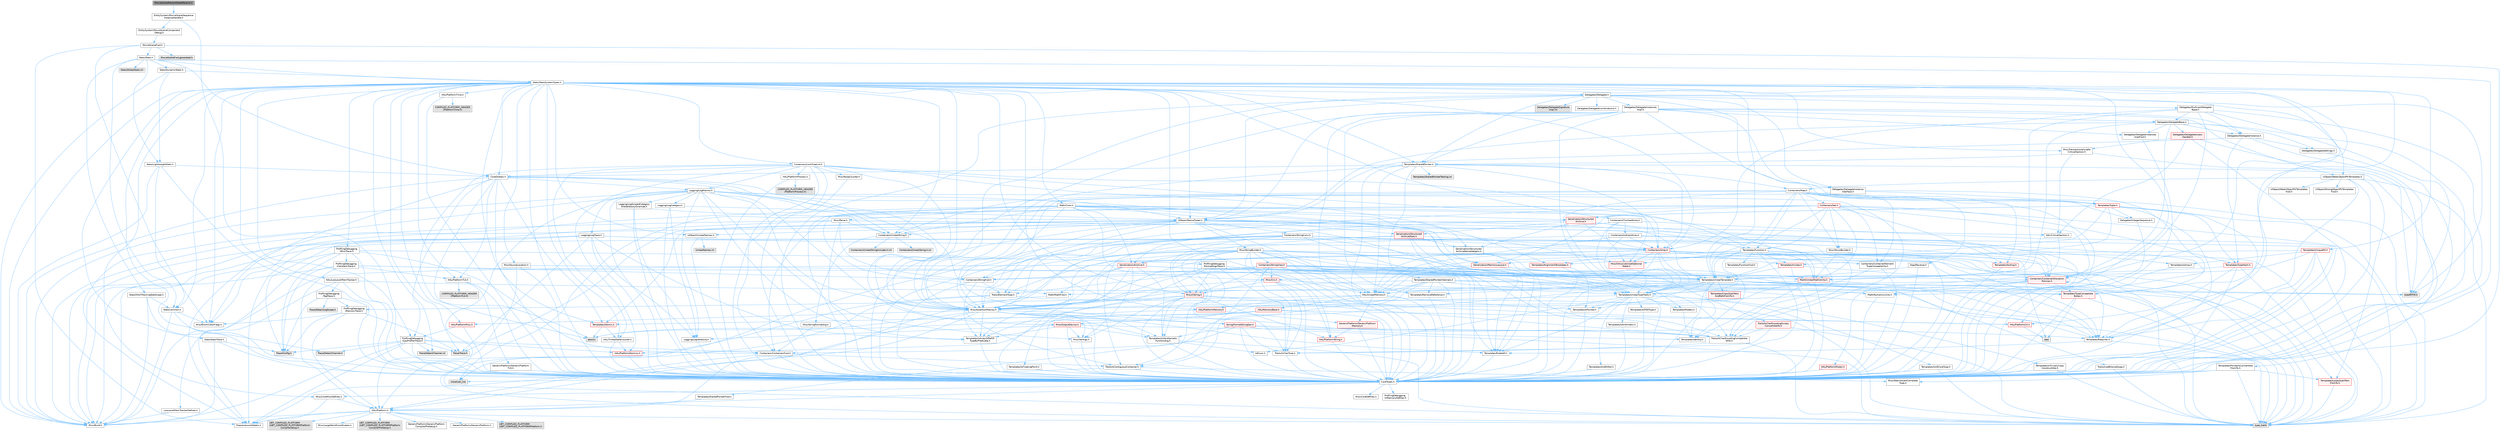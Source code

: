 digraph "MovieSceneRestoreStateParams.h"
{
 // INTERACTIVE_SVG=YES
 // LATEX_PDF_SIZE
  bgcolor="transparent";
  edge [fontname=Helvetica,fontsize=10,labelfontname=Helvetica,labelfontsize=10];
  node [fontname=Helvetica,fontsize=10,shape=box,height=0.2,width=0.4];
  Node1 [id="Node000001",label="MovieSceneRestoreStateParams.h",height=0.2,width=0.4,color="gray40", fillcolor="grey60", style="filled", fontcolor="black",tooltip=" "];
  Node1 -> Node2 [id="edge1_Node000001_Node000002",color="steelblue1",style="solid",tooltip=" "];
  Node2 [id="Node000002",label="EntitySystem/MovieSceneSequence\lInstanceHandle.h",height=0.2,width=0.4,color="grey40", fillcolor="white", style="filled",URL="$dd/da6/MovieSceneSequenceInstanceHandle_8h.html",tooltip=" "];
  Node2 -> Node3 [id="edge2_Node000002_Node000003",color="steelblue1",style="solid",tooltip=" "];
  Node3 [id="Node000003",label="CoreTypes.h",height=0.2,width=0.4,color="grey40", fillcolor="white", style="filled",URL="$dc/dec/CoreTypes_8h.html",tooltip=" "];
  Node3 -> Node4 [id="edge3_Node000003_Node000004",color="steelblue1",style="solid",tooltip=" "];
  Node4 [id="Node000004",label="HAL/Platform.h",height=0.2,width=0.4,color="grey40", fillcolor="white", style="filled",URL="$d9/dd0/Platform_8h.html",tooltip=" "];
  Node4 -> Node5 [id="edge4_Node000004_Node000005",color="steelblue1",style="solid",tooltip=" "];
  Node5 [id="Node000005",label="Misc/Build.h",height=0.2,width=0.4,color="grey40", fillcolor="white", style="filled",URL="$d3/dbb/Build_8h.html",tooltip=" "];
  Node4 -> Node6 [id="edge5_Node000004_Node000006",color="steelblue1",style="solid",tooltip=" "];
  Node6 [id="Node000006",label="Misc/LargeWorldCoordinates.h",height=0.2,width=0.4,color="grey40", fillcolor="white", style="filled",URL="$d2/dcb/LargeWorldCoordinates_8h.html",tooltip=" "];
  Node4 -> Node7 [id="edge6_Node000004_Node000007",color="steelblue1",style="solid",tooltip=" "];
  Node7 [id="Node000007",label="type_traits",height=0.2,width=0.4,color="grey60", fillcolor="#E0E0E0", style="filled",tooltip=" "];
  Node4 -> Node8 [id="edge7_Node000004_Node000008",color="steelblue1",style="solid",tooltip=" "];
  Node8 [id="Node000008",label="PreprocessorHelpers.h",height=0.2,width=0.4,color="grey40", fillcolor="white", style="filled",URL="$db/ddb/PreprocessorHelpers_8h.html",tooltip=" "];
  Node4 -> Node9 [id="edge8_Node000004_Node000009",color="steelblue1",style="solid",tooltip=" "];
  Node9 [id="Node000009",label="UBT_COMPILED_PLATFORM\l/UBT_COMPILED_PLATFORMPlatform\lCompilerPreSetup.h",height=0.2,width=0.4,color="grey60", fillcolor="#E0E0E0", style="filled",tooltip=" "];
  Node4 -> Node10 [id="edge9_Node000004_Node000010",color="steelblue1",style="solid",tooltip=" "];
  Node10 [id="Node000010",label="GenericPlatform/GenericPlatform\lCompilerPreSetup.h",height=0.2,width=0.4,color="grey40", fillcolor="white", style="filled",URL="$d9/dc8/GenericPlatformCompilerPreSetup_8h.html",tooltip=" "];
  Node4 -> Node11 [id="edge10_Node000004_Node000011",color="steelblue1",style="solid",tooltip=" "];
  Node11 [id="Node000011",label="GenericPlatform/GenericPlatform.h",height=0.2,width=0.4,color="grey40", fillcolor="white", style="filled",URL="$d6/d84/GenericPlatform_8h.html",tooltip=" "];
  Node4 -> Node12 [id="edge11_Node000004_Node000012",color="steelblue1",style="solid",tooltip=" "];
  Node12 [id="Node000012",label="UBT_COMPILED_PLATFORM\l/UBT_COMPILED_PLATFORMPlatform.h",height=0.2,width=0.4,color="grey60", fillcolor="#E0E0E0", style="filled",tooltip=" "];
  Node4 -> Node13 [id="edge12_Node000004_Node000013",color="steelblue1",style="solid",tooltip=" "];
  Node13 [id="Node000013",label="UBT_COMPILED_PLATFORM\l/UBT_COMPILED_PLATFORMPlatform\lCompilerSetup.h",height=0.2,width=0.4,color="grey60", fillcolor="#E0E0E0", style="filled",tooltip=" "];
  Node3 -> Node14 [id="edge13_Node000003_Node000014",color="steelblue1",style="solid",tooltip=" "];
  Node14 [id="Node000014",label="ProfilingDebugging\l/UMemoryDefines.h",height=0.2,width=0.4,color="grey40", fillcolor="white", style="filled",URL="$d2/da2/UMemoryDefines_8h.html",tooltip=" "];
  Node3 -> Node15 [id="edge14_Node000003_Node000015",color="steelblue1",style="solid",tooltip=" "];
  Node15 [id="Node000015",label="Misc/CoreMiscDefines.h",height=0.2,width=0.4,color="grey40", fillcolor="white", style="filled",URL="$da/d38/CoreMiscDefines_8h.html",tooltip=" "];
  Node15 -> Node4 [id="edge15_Node000015_Node000004",color="steelblue1",style="solid",tooltip=" "];
  Node15 -> Node8 [id="edge16_Node000015_Node000008",color="steelblue1",style="solid",tooltip=" "];
  Node3 -> Node16 [id="edge17_Node000003_Node000016",color="steelblue1",style="solid",tooltip=" "];
  Node16 [id="Node000016",label="Misc/CoreDefines.h",height=0.2,width=0.4,color="grey40", fillcolor="white", style="filled",URL="$d3/dd2/CoreDefines_8h.html",tooltip=" "];
  Node2 -> Node17 [id="edge18_Node000002_Node000017",color="steelblue1",style="solid",tooltip=" "];
  Node17 [id="Node000017",label="EntitySystem/MovieSceneComponent\lDebug.h",height=0.2,width=0.4,color="grey40", fillcolor="white", style="filled",URL="$d4/ddb/MovieSceneComponentDebug_8h.html",tooltip=" "];
  Node17 -> Node18 [id="edge19_Node000017_Node000018",color="steelblue1",style="solid",tooltip=" "];
  Node18 [id="Node000018",label="MovieSceneFwd.h",height=0.2,width=0.4,color="grey40", fillcolor="white", style="filled",URL="$d7/d70/MovieSceneFwd_8h.html",tooltip=" "];
  Node18 -> Node3 [id="edge20_Node000018_Node000003",color="steelblue1",style="solid",tooltip=" "];
  Node18 -> Node19 [id="edge21_Node000018_Node000019",color="steelblue1",style="solid",tooltip=" "];
  Node19 [id="Node000019",label="Stats/Stats.h",height=0.2,width=0.4,color="grey40", fillcolor="white", style="filled",URL="$dc/d09/Stats_8h.html",tooltip=" "];
  Node19 -> Node20 [id="edge22_Node000019_Node000020",color="steelblue1",style="solid",tooltip=" "];
  Node20 [id="Node000020",label="CoreGlobals.h",height=0.2,width=0.4,color="grey40", fillcolor="white", style="filled",URL="$d5/d8c/CoreGlobals_8h.html",tooltip=" "];
  Node20 -> Node21 [id="edge23_Node000020_Node000021",color="steelblue1",style="solid",tooltip=" "];
  Node21 [id="Node000021",label="Containers/UnrealString.h",height=0.2,width=0.4,color="grey40", fillcolor="white", style="filled",URL="$d5/dba/UnrealString_8h.html",tooltip=" "];
  Node21 -> Node22 [id="edge24_Node000021_Node000022",color="steelblue1",style="solid",tooltip=" "];
  Node22 [id="Node000022",label="Containers/UnrealStringIncludes.h.inl",height=0.2,width=0.4,color="grey60", fillcolor="#E0E0E0", style="filled",tooltip=" "];
  Node21 -> Node23 [id="edge25_Node000021_Node000023",color="steelblue1",style="solid",tooltip=" "];
  Node23 [id="Node000023",label="Containers/UnrealString.h.inl",height=0.2,width=0.4,color="grey60", fillcolor="#E0E0E0", style="filled",tooltip=" "];
  Node21 -> Node24 [id="edge26_Node000021_Node000024",color="steelblue1",style="solid",tooltip=" "];
  Node24 [id="Node000024",label="Misc/StringFormatArg.h",height=0.2,width=0.4,color="grey40", fillcolor="white", style="filled",URL="$d2/d16/StringFormatArg_8h.html",tooltip=" "];
  Node24 -> Node25 [id="edge27_Node000024_Node000025",color="steelblue1",style="solid",tooltip=" "];
  Node25 [id="Node000025",label="Containers/ContainersFwd.h",height=0.2,width=0.4,color="grey40", fillcolor="white", style="filled",URL="$d4/d0a/ContainersFwd_8h.html",tooltip=" "];
  Node25 -> Node4 [id="edge28_Node000025_Node000004",color="steelblue1",style="solid",tooltip=" "];
  Node25 -> Node3 [id="edge29_Node000025_Node000003",color="steelblue1",style="solid",tooltip=" "];
  Node25 -> Node26 [id="edge30_Node000025_Node000026",color="steelblue1",style="solid",tooltip=" "];
  Node26 [id="Node000026",label="Traits/IsContiguousContainer.h",height=0.2,width=0.4,color="grey40", fillcolor="white", style="filled",URL="$d5/d3c/IsContiguousContainer_8h.html",tooltip=" "];
  Node26 -> Node3 [id="edge31_Node000026_Node000003",color="steelblue1",style="solid",tooltip=" "];
  Node26 -> Node27 [id="edge32_Node000026_Node000027",color="steelblue1",style="solid",tooltip=" "];
  Node27 [id="Node000027",label="Misc/StaticAssertComplete\lType.h",height=0.2,width=0.4,color="grey40", fillcolor="white", style="filled",URL="$d5/d4e/StaticAssertCompleteType_8h.html",tooltip=" "];
  Node26 -> Node28 [id="edge33_Node000026_Node000028",color="steelblue1",style="solid",tooltip=" "];
  Node28 [id="Node000028",label="initializer_list",height=0.2,width=0.4,color="grey60", fillcolor="#E0E0E0", style="filled",tooltip=" "];
  Node20 -> Node3 [id="edge34_Node000020_Node000003",color="steelblue1",style="solid",tooltip=" "];
  Node20 -> Node29 [id="edge35_Node000020_Node000029",color="steelblue1",style="solid",tooltip=" "];
  Node29 [id="Node000029",label="HAL/PlatformTLS.h",height=0.2,width=0.4,color="grey40", fillcolor="white", style="filled",URL="$d0/def/PlatformTLS_8h.html",tooltip=" "];
  Node29 -> Node3 [id="edge36_Node000029_Node000003",color="steelblue1",style="solid",tooltip=" "];
  Node29 -> Node30 [id="edge37_Node000029_Node000030",color="steelblue1",style="solid",tooltip=" "];
  Node30 [id="Node000030",label="GenericPlatform/GenericPlatform\lTLS.h",height=0.2,width=0.4,color="grey40", fillcolor="white", style="filled",URL="$d3/d3c/GenericPlatformTLS_8h.html",tooltip=" "];
  Node30 -> Node3 [id="edge38_Node000030_Node000003",color="steelblue1",style="solid",tooltip=" "];
  Node29 -> Node31 [id="edge39_Node000029_Node000031",color="steelblue1",style="solid",tooltip=" "];
  Node31 [id="Node000031",label="COMPILED_PLATFORM_HEADER\l(PlatformTLS.h)",height=0.2,width=0.4,color="grey60", fillcolor="#E0E0E0", style="filled",tooltip=" "];
  Node20 -> Node32 [id="edge40_Node000020_Node000032",color="steelblue1",style="solid",tooltip=" "];
  Node32 [id="Node000032",label="Logging/LogMacros.h",height=0.2,width=0.4,color="grey40", fillcolor="white", style="filled",URL="$d0/d16/LogMacros_8h.html",tooltip=" "];
  Node32 -> Node21 [id="edge41_Node000032_Node000021",color="steelblue1",style="solid",tooltip=" "];
  Node32 -> Node3 [id="edge42_Node000032_Node000003",color="steelblue1",style="solid",tooltip=" "];
  Node32 -> Node8 [id="edge43_Node000032_Node000008",color="steelblue1",style="solid",tooltip=" "];
  Node32 -> Node33 [id="edge44_Node000032_Node000033",color="steelblue1",style="solid",tooltip=" "];
  Node33 [id="Node000033",label="Logging/LogCategory.h",height=0.2,width=0.4,color="grey40", fillcolor="white", style="filled",URL="$d9/d36/LogCategory_8h.html",tooltip=" "];
  Node33 -> Node3 [id="edge45_Node000033_Node000003",color="steelblue1",style="solid",tooltip=" "];
  Node33 -> Node34 [id="edge46_Node000033_Node000034",color="steelblue1",style="solid",tooltip=" "];
  Node34 [id="Node000034",label="Logging/LogVerbosity.h",height=0.2,width=0.4,color="grey40", fillcolor="white", style="filled",URL="$d2/d8f/LogVerbosity_8h.html",tooltip=" "];
  Node34 -> Node3 [id="edge47_Node000034_Node000003",color="steelblue1",style="solid",tooltip=" "];
  Node33 -> Node35 [id="edge48_Node000033_Node000035",color="steelblue1",style="solid",tooltip=" "];
  Node35 [id="Node000035",label="UObject/NameTypes.h",height=0.2,width=0.4,color="grey40", fillcolor="white", style="filled",URL="$d6/d35/NameTypes_8h.html",tooltip=" "];
  Node35 -> Node3 [id="edge49_Node000035_Node000003",color="steelblue1",style="solid",tooltip=" "];
  Node35 -> Node36 [id="edge50_Node000035_Node000036",color="steelblue1",style="solid",tooltip=" "];
  Node36 [id="Node000036",label="Misc/AssertionMacros.h",height=0.2,width=0.4,color="grey40", fillcolor="white", style="filled",URL="$d0/dfa/AssertionMacros_8h.html",tooltip=" "];
  Node36 -> Node3 [id="edge51_Node000036_Node000003",color="steelblue1",style="solid",tooltip=" "];
  Node36 -> Node4 [id="edge52_Node000036_Node000004",color="steelblue1",style="solid",tooltip=" "];
  Node36 -> Node37 [id="edge53_Node000036_Node000037",color="steelblue1",style="solid",tooltip=" "];
  Node37 [id="Node000037",label="HAL/PlatformMisc.h",height=0.2,width=0.4,color="red", fillcolor="#FFF0F0", style="filled",URL="$d0/df5/PlatformMisc_8h.html",tooltip=" "];
  Node37 -> Node3 [id="edge54_Node000037_Node000003",color="steelblue1",style="solid",tooltip=" "];
  Node37 -> Node61 [id="edge55_Node000037_Node000061",color="steelblue1",style="solid",tooltip=" "];
  Node61 [id="Node000061",label="ProfilingDebugging\l/CpuProfilerTrace.h",height=0.2,width=0.4,color="grey40", fillcolor="white", style="filled",URL="$da/dcb/CpuProfilerTrace_8h.html",tooltip=" "];
  Node61 -> Node3 [id="edge56_Node000061_Node000003",color="steelblue1",style="solid",tooltip=" "];
  Node61 -> Node25 [id="edge57_Node000061_Node000025",color="steelblue1",style="solid",tooltip=" "];
  Node61 -> Node62 [id="edge58_Node000061_Node000062",color="steelblue1",style="solid",tooltip=" "];
  Node62 [id="Node000062",label="HAL/PlatformAtomics.h",height=0.2,width=0.4,color="red", fillcolor="#FFF0F0", style="filled",URL="$d3/d36/PlatformAtomics_8h.html",tooltip=" "];
  Node62 -> Node3 [id="edge59_Node000062_Node000003",color="steelblue1",style="solid",tooltip=" "];
  Node61 -> Node8 [id="edge60_Node000061_Node000008",color="steelblue1",style="solid",tooltip=" "];
  Node61 -> Node5 [id="edge61_Node000061_Node000005",color="steelblue1",style="solid",tooltip=" "];
  Node61 -> Node65 [id="edge62_Node000061_Node000065",color="steelblue1",style="solid",tooltip=" "];
  Node65 [id="Node000065",label="Trace/Config.h",height=0.2,width=0.4,color="grey60", fillcolor="#E0E0E0", style="filled",tooltip=" "];
  Node61 -> Node66 [id="edge63_Node000061_Node000066",color="steelblue1",style="solid",tooltip=" "];
  Node66 [id="Node000066",label="Trace/Detail/Channel.h",height=0.2,width=0.4,color="grey60", fillcolor="#E0E0E0", style="filled",tooltip=" "];
  Node61 -> Node67 [id="edge64_Node000061_Node000067",color="steelblue1",style="solid",tooltip=" "];
  Node67 [id="Node000067",label="Trace/Detail/Channel.inl",height=0.2,width=0.4,color="grey60", fillcolor="#E0E0E0", style="filled",tooltip=" "];
  Node61 -> Node68 [id="edge65_Node000061_Node000068",color="steelblue1",style="solid",tooltip=" "];
  Node68 [id="Node000068",label="Trace/Trace.h",height=0.2,width=0.4,color="grey60", fillcolor="#E0E0E0", style="filled",tooltip=" "];
  Node36 -> Node8 [id="edge66_Node000036_Node000008",color="steelblue1",style="solid",tooltip=" "];
  Node36 -> Node69 [id="edge67_Node000036_Node000069",color="steelblue1",style="solid",tooltip=" "];
  Node69 [id="Node000069",label="Templates/EnableIf.h",height=0.2,width=0.4,color="grey40", fillcolor="white", style="filled",URL="$d7/d60/EnableIf_8h.html",tooltip=" "];
  Node69 -> Node3 [id="edge68_Node000069_Node000003",color="steelblue1",style="solid",tooltip=" "];
  Node36 -> Node70 [id="edge69_Node000036_Node000070",color="steelblue1",style="solid",tooltip=" "];
  Node70 [id="Node000070",label="Templates/IsArrayOrRefOf\lTypeByPredicate.h",height=0.2,width=0.4,color="grey40", fillcolor="white", style="filled",URL="$d6/da1/IsArrayOrRefOfTypeByPredicate_8h.html",tooltip=" "];
  Node70 -> Node3 [id="edge70_Node000070_Node000003",color="steelblue1",style="solid",tooltip=" "];
  Node36 -> Node71 [id="edge71_Node000036_Node000071",color="steelblue1",style="solid",tooltip=" "];
  Node71 [id="Node000071",label="Templates/IsValidVariadic\lFunctionArg.h",height=0.2,width=0.4,color="grey40", fillcolor="white", style="filled",URL="$d0/dc8/IsValidVariadicFunctionArg_8h.html",tooltip=" "];
  Node71 -> Node3 [id="edge72_Node000071_Node000003",color="steelblue1",style="solid",tooltip=" "];
  Node71 -> Node72 [id="edge73_Node000071_Node000072",color="steelblue1",style="solid",tooltip=" "];
  Node72 [id="Node000072",label="IsEnum.h",height=0.2,width=0.4,color="grey40", fillcolor="white", style="filled",URL="$d4/de5/IsEnum_8h.html",tooltip=" "];
  Node71 -> Node7 [id="edge74_Node000071_Node000007",color="steelblue1",style="solid",tooltip=" "];
  Node36 -> Node73 [id="edge75_Node000036_Node000073",color="steelblue1",style="solid",tooltip=" "];
  Node73 [id="Node000073",label="Traits/IsCharEncodingCompatible\lWith.h",height=0.2,width=0.4,color="grey40", fillcolor="white", style="filled",URL="$df/dd1/IsCharEncodingCompatibleWith_8h.html",tooltip=" "];
  Node73 -> Node7 [id="edge76_Node000073_Node000007",color="steelblue1",style="solid",tooltip=" "];
  Node73 -> Node74 [id="edge77_Node000073_Node000074",color="steelblue1",style="solid",tooltip=" "];
  Node74 [id="Node000074",label="Traits/IsCharType.h",height=0.2,width=0.4,color="grey40", fillcolor="white", style="filled",URL="$db/d51/IsCharType_8h.html",tooltip=" "];
  Node74 -> Node3 [id="edge78_Node000074_Node000003",color="steelblue1",style="solid",tooltip=" "];
  Node36 -> Node75 [id="edge79_Node000036_Node000075",color="steelblue1",style="solid",tooltip=" "];
  Node75 [id="Node000075",label="Misc/VarArgs.h",height=0.2,width=0.4,color="grey40", fillcolor="white", style="filled",URL="$d5/d6f/VarArgs_8h.html",tooltip=" "];
  Node75 -> Node3 [id="edge80_Node000075_Node000003",color="steelblue1",style="solid",tooltip=" "];
  Node36 -> Node76 [id="edge81_Node000036_Node000076",color="steelblue1",style="solid",tooltip=" "];
  Node76 [id="Node000076",label="String/FormatStringSan.h",height=0.2,width=0.4,color="red", fillcolor="#FFF0F0", style="filled",URL="$d3/d8b/FormatStringSan_8h.html",tooltip=" "];
  Node76 -> Node7 [id="edge82_Node000076_Node000007",color="steelblue1",style="solid",tooltip=" "];
  Node76 -> Node3 [id="edge83_Node000076_Node000003",color="steelblue1",style="solid",tooltip=" "];
  Node76 -> Node77 [id="edge84_Node000076_Node000077",color="steelblue1",style="solid",tooltip=" "];
  Node77 [id="Node000077",label="Templates/Requires.h",height=0.2,width=0.4,color="grey40", fillcolor="white", style="filled",URL="$dc/d96/Requires_8h.html",tooltip=" "];
  Node77 -> Node69 [id="edge85_Node000077_Node000069",color="steelblue1",style="solid",tooltip=" "];
  Node77 -> Node7 [id="edge86_Node000077_Node000007",color="steelblue1",style="solid",tooltip=" "];
  Node76 -> Node78 [id="edge87_Node000076_Node000078",color="steelblue1",style="solid",tooltip=" "];
  Node78 [id="Node000078",label="Templates/Identity.h",height=0.2,width=0.4,color="grey40", fillcolor="white", style="filled",URL="$d0/dd5/Identity_8h.html",tooltip=" "];
  Node76 -> Node71 [id="edge88_Node000076_Node000071",color="steelblue1",style="solid",tooltip=" "];
  Node76 -> Node74 [id="edge89_Node000076_Node000074",color="steelblue1",style="solid",tooltip=" "];
  Node76 -> Node25 [id="edge90_Node000076_Node000025",color="steelblue1",style="solid",tooltip=" "];
  Node36 -> Node82 [id="edge91_Node000036_Node000082",color="steelblue1",style="solid",tooltip=" "];
  Node82 [id="Node000082",label="atomic",height=0.2,width=0.4,color="grey60", fillcolor="#E0E0E0", style="filled",tooltip=" "];
  Node35 -> Node83 [id="edge92_Node000035_Node000083",color="steelblue1",style="solid",tooltip=" "];
  Node83 [id="Node000083",label="HAL/UnrealMemory.h",height=0.2,width=0.4,color="grey40", fillcolor="white", style="filled",URL="$d9/d96/UnrealMemory_8h.html",tooltip=" "];
  Node83 -> Node3 [id="edge93_Node000083_Node000003",color="steelblue1",style="solid",tooltip=" "];
  Node83 -> Node84 [id="edge94_Node000083_Node000084",color="steelblue1",style="solid",tooltip=" "];
  Node84 [id="Node000084",label="GenericPlatform/GenericPlatform\lMemory.h",height=0.2,width=0.4,color="red", fillcolor="#FFF0F0", style="filled",URL="$dd/d22/GenericPlatformMemory_8h.html",tooltip=" "];
  Node84 -> Node3 [id="edge95_Node000084_Node000003",color="steelblue1",style="solid",tooltip=" "];
  Node84 -> Node85 [id="edge96_Node000084_Node000085",color="steelblue1",style="solid",tooltip=" "];
  Node85 [id="Node000085",label="HAL/PlatformString.h",height=0.2,width=0.4,color="red", fillcolor="#FFF0F0", style="filled",URL="$db/db5/PlatformString_8h.html",tooltip=" "];
  Node85 -> Node3 [id="edge97_Node000085_Node000003",color="steelblue1",style="solid",tooltip=" "];
  Node83 -> Node87 [id="edge98_Node000083_Node000087",color="steelblue1",style="solid",tooltip=" "];
  Node87 [id="Node000087",label="HAL/MemoryBase.h",height=0.2,width=0.4,color="red", fillcolor="#FFF0F0", style="filled",URL="$d6/d9f/MemoryBase_8h.html",tooltip=" "];
  Node87 -> Node3 [id="edge99_Node000087_Node000003",color="steelblue1",style="solid",tooltip=" "];
  Node87 -> Node62 [id="edge100_Node000087_Node000062",color="steelblue1",style="solid",tooltip=" "];
  Node87 -> Node45 [id="edge101_Node000087_Node000045",color="steelblue1",style="solid",tooltip=" "];
  Node45 [id="Node000045",label="HAL/PlatformCrt.h",height=0.2,width=0.4,color="red", fillcolor="#FFF0F0", style="filled",URL="$d8/d75/PlatformCrt_8h.html",tooltip=" "];
  Node45 -> Node46 [id="edge102_Node000045_Node000046",color="steelblue1",style="solid",tooltip=" "];
  Node46 [id="Node000046",label="new",height=0.2,width=0.4,color="grey60", fillcolor="#E0E0E0", style="filled",tooltip=" "];
  Node87 -> Node89 [id="edge103_Node000087_Node000089",color="steelblue1",style="solid",tooltip=" "];
  Node89 [id="Node000089",label="Misc/OutputDevice.h",height=0.2,width=0.4,color="red", fillcolor="#FFF0F0", style="filled",URL="$d7/d32/OutputDevice_8h.html",tooltip=" "];
  Node89 -> Node3 [id="edge104_Node000089_Node000003",color="steelblue1",style="solid",tooltip=" "];
  Node89 -> Node34 [id="edge105_Node000089_Node000034",color="steelblue1",style="solid",tooltip=" "];
  Node89 -> Node75 [id="edge106_Node000089_Node000075",color="steelblue1",style="solid",tooltip=" "];
  Node89 -> Node70 [id="edge107_Node000089_Node000070",color="steelblue1",style="solid",tooltip=" "];
  Node89 -> Node71 [id="edge108_Node000089_Node000071",color="steelblue1",style="solid",tooltip=" "];
  Node89 -> Node73 [id="edge109_Node000089_Node000073",color="steelblue1",style="solid",tooltip=" "];
  Node87 -> Node90 [id="edge110_Node000087_Node000090",color="steelblue1",style="solid",tooltip=" "];
  Node90 [id="Node000090",label="Templates/Atomic.h",height=0.2,width=0.4,color="red", fillcolor="#FFF0F0", style="filled",URL="$d3/d91/Atomic_8h.html",tooltip=" "];
  Node90 -> Node91 [id="edge111_Node000090_Node000091",color="steelblue1",style="solid",tooltip=" "];
  Node91 [id="Node000091",label="HAL/ThreadSafeCounter.h",height=0.2,width=0.4,color="grey40", fillcolor="white", style="filled",URL="$dc/dc9/ThreadSafeCounter_8h.html",tooltip=" "];
  Node91 -> Node3 [id="edge112_Node000091_Node000003",color="steelblue1",style="solid",tooltip=" "];
  Node91 -> Node62 [id="edge113_Node000091_Node000062",color="steelblue1",style="solid",tooltip=" "];
  Node90 -> Node82 [id="edge114_Node000090_Node000082",color="steelblue1",style="solid",tooltip=" "];
  Node83 -> Node99 [id="edge115_Node000083_Node000099",color="steelblue1",style="solid",tooltip=" "];
  Node99 [id="Node000099",label="HAL/PlatformMemory.h",height=0.2,width=0.4,color="red", fillcolor="#FFF0F0", style="filled",URL="$de/d68/PlatformMemory_8h.html",tooltip=" "];
  Node99 -> Node3 [id="edge116_Node000099_Node000003",color="steelblue1",style="solid",tooltip=" "];
  Node99 -> Node84 [id="edge117_Node000099_Node000084",color="steelblue1",style="solid",tooltip=" "];
  Node83 -> Node101 [id="edge118_Node000083_Node000101",color="steelblue1",style="solid",tooltip=" "];
  Node101 [id="Node000101",label="ProfilingDebugging\l/MemoryTrace.h",height=0.2,width=0.4,color="grey40", fillcolor="white", style="filled",URL="$da/dd7/MemoryTrace_8h.html",tooltip=" "];
  Node101 -> Node4 [id="edge119_Node000101_Node000004",color="steelblue1",style="solid",tooltip=" "];
  Node101 -> Node57 [id="edge120_Node000101_Node000057",color="steelblue1",style="solid",tooltip=" "];
  Node57 [id="Node000057",label="Misc/EnumClassFlags.h",height=0.2,width=0.4,color="grey40", fillcolor="white", style="filled",URL="$d8/de7/EnumClassFlags_8h.html",tooltip=" "];
  Node101 -> Node65 [id="edge121_Node000101_Node000065",color="steelblue1",style="solid",tooltip=" "];
  Node101 -> Node68 [id="edge122_Node000101_Node000068",color="steelblue1",style="solid",tooltip=" "];
  Node83 -> Node102 [id="edge123_Node000083_Node000102",color="steelblue1",style="solid",tooltip=" "];
  Node102 [id="Node000102",label="Templates/IsPointer.h",height=0.2,width=0.4,color="grey40", fillcolor="white", style="filled",URL="$d7/d05/IsPointer_8h.html",tooltip=" "];
  Node102 -> Node3 [id="edge124_Node000102_Node000003",color="steelblue1",style="solid",tooltip=" "];
  Node35 -> Node103 [id="edge125_Node000035_Node000103",color="steelblue1",style="solid",tooltip=" "];
  Node103 [id="Node000103",label="Templates/UnrealTypeTraits.h",height=0.2,width=0.4,color="grey40", fillcolor="white", style="filled",URL="$d2/d2d/UnrealTypeTraits_8h.html",tooltip=" "];
  Node103 -> Node3 [id="edge126_Node000103_Node000003",color="steelblue1",style="solid",tooltip=" "];
  Node103 -> Node102 [id="edge127_Node000103_Node000102",color="steelblue1",style="solid",tooltip=" "];
  Node103 -> Node36 [id="edge128_Node000103_Node000036",color="steelblue1",style="solid",tooltip=" "];
  Node103 -> Node95 [id="edge129_Node000103_Node000095",color="steelblue1",style="solid",tooltip=" "];
  Node95 [id="Node000095",label="Templates/AndOrNot.h",height=0.2,width=0.4,color="grey40", fillcolor="white", style="filled",URL="$db/d0a/AndOrNot_8h.html",tooltip=" "];
  Node95 -> Node3 [id="edge130_Node000095_Node000003",color="steelblue1",style="solid",tooltip=" "];
  Node103 -> Node69 [id="edge131_Node000103_Node000069",color="steelblue1",style="solid",tooltip=" "];
  Node103 -> Node104 [id="edge132_Node000103_Node000104",color="steelblue1",style="solid",tooltip=" "];
  Node104 [id="Node000104",label="Templates/IsArithmetic.h",height=0.2,width=0.4,color="grey40", fillcolor="white", style="filled",URL="$d2/d5d/IsArithmetic_8h.html",tooltip=" "];
  Node104 -> Node3 [id="edge133_Node000104_Node000003",color="steelblue1",style="solid",tooltip=" "];
  Node103 -> Node72 [id="edge134_Node000103_Node000072",color="steelblue1",style="solid",tooltip=" "];
  Node103 -> Node105 [id="edge135_Node000103_Node000105",color="steelblue1",style="solid",tooltip=" "];
  Node105 [id="Node000105",label="Templates/Models.h",height=0.2,width=0.4,color="grey40", fillcolor="white", style="filled",URL="$d3/d0c/Models_8h.html",tooltip=" "];
  Node105 -> Node78 [id="edge136_Node000105_Node000078",color="steelblue1",style="solid",tooltip=" "];
  Node103 -> Node106 [id="edge137_Node000103_Node000106",color="steelblue1",style="solid",tooltip=" "];
  Node106 [id="Node000106",label="Templates/IsPODType.h",height=0.2,width=0.4,color="grey40", fillcolor="white", style="filled",URL="$d7/db1/IsPODType_8h.html",tooltip=" "];
  Node106 -> Node3 [id="edge138_Node000106_Node000003",color="steelblue1",style="solid",tooltip=" "];
  Node103 -> Node107 [id="edge139_Node000103_Node000107",color="steelblue1",style="solid",tooltip=" "];
  Node107 [id="Node000107",label="Templates/IsUECoreType.h",height=0.2,width=0.4,color="grey40", fillcolor="white", style="filled",URL="$d1/db8/IsUECoreType_8h.html",tooltip=" "];
  Node107 -> Node3 [id="edge140_Node000107_Node000003",color="steelblue1",style="solid",tooltip=" "];
  Node107 -> Node7 [id="edge141_Node000107_Node000007",color="steelblue1",style="solid",tooltip=" "];
  Node103 -> Node96 [id="edge142_Node000103_Node000096",color="steelblue1",style="solid",tooltip=" "];
  Node96 [id="Node000096",label="Templates/IsTriviallyCopy\lConstructible.h",height=0.2,width=0.4,color="grey40", fillcolor="white", style="filled",URL="$d3/d78/IsTriviallyCopyConstructible_8h.html",tooltip=" "];
  Node96 -> Node3 [id="edge143_Node000096_Node000003",color="steelblue1",style="solid",tooltip=" "];
  Node96 -> Node7 [id="edge144_Node000096_Node000007",color="steelblue1",style="solid",tooltip=" "];
  Node35 -> Node108 [id="edge145_Node000035_Node000108",color="steelblue1",style="solid",tooltip=" "];
  Node108 [id="Node000108",label="Templates/UnrealTemplate.h",height=0.2,width=0.4,color="grey40", fillcolor="white", style="filled",URL="$d4/d24/UnrealTemplate_8h.html",tooltip=" "];
  Node108 -> Node3 [id="edge146_Node000108_Node000003",color="steelblue1",style="solid",tooltip=" "];
  Node108 -> Node102 [id="edge147_Node000108_Node000102",color="steelblue1",style="solid",tooltip=" "];
  Node108 -> Node83 [id="edge148_Node000108_Node000083",color="steelblue1",style="solid",tooltip=" "];
  Node108 -> Node109 [id="edge149_Node000108_Node000109",color="steelblue1",style="solid",tooltip=" "];
  Node109 [id="Node000109",label="Templates/CopyQualifiers\lAndRefsFromTo.h",height=0.2,width=0.4,color="red", fillcolor="#FFF0F0", style="filled",URL="$d3/db3/CopyQualifiersAndRefsFromTo_8h.html",tooltip=" "];
  Node108 -> Node103 [id="edge150_Node000108_Node000103",color="steelblue1",style="solid",tooltip=" "];
  Node108 -> Node111 [id="edge151_Node000108_Node000111",color="steelblue1",style="solid",tooltip=" "];
  Node111 [id="Node000111",label="Templates/RemoveReference.h",height=0.2,width=0.4,color="grey40", fillcolor="white", style="filled",URL="$da/dbe/RemoveReference_8h.html",tooltip=" "];
  Node111 -> Node3 [id="edge152_Node000111_Node000003",color="steelblue1",style="solid",tooltip=" "];
  Node108 -> Node77 [id="edge153_Node000108_Node000077",color="steelblue1",style="solid",tooltip=" "];
  Node108 -> Node112 [id="edge154_Node000108_Node000112",color="steelblue1",style="solid",tooltip=" "];
  Node112 [id="Node000112",label="Templates/TypeCompatible\lBytes.h",height=0.2,width=0.4,color="red", fillcolor="#FFF0F0", style="filled",URL="$df/d0a/TypeCompatibleBytes_8h.html",tooltip=" "];
  Node112 -> Node3 [id="edge155_Node000112_Node000003",color="steelblue1",style="solid",tooltip=" "];
  Node112 -> Node46 [id="edge156_Node000112_Node000046",color="steelblue1",style="solid",tooltip=" "];
  Node112 -> Node7 [id="edge157_Node000112_Node000007",color="steelblue1",style="solid",tooltip=" "];
  Node108 -> Node78 [id="edge158_Node000108_Node000078",color="steelblue1",style="solid",tooltip=" "];
  Node108 -> Node26 [id="edge159_Node000108_Node000026",color="steelblue1",style="solid",tooltip=" "];
  Node108 -> Node113 [id="edge160_Node000108_Node000113",color="steelblue1",style="solid",tooltip=" "];
  Node113 [id="Node000113",label="Traits/UseBitwiseSwap.h",height=0.2,width=0.4,color="grey40", fillcolor="white", style="filled",URL="$db/df3/UseBitwiseSwap_8h.html",tooltip=" "];
  Node113 -> Node3 [id="edge161_Node000113_Node000003",color="steelblue1",style="solid",tooltip=" "];
  Node113 -> Node7 [id="edge162_Node000113_Node000007",color="steelblue1",style="solid",tooltip=" "];
  Node108 -> Node7 [id="edge163_Node000108_Node000007",color="steelblue1",style="solid",tooltip=" "];
  Node35 -> Node21 [id="edge164_Node000035_Node000021",color="steelblue1",style="solid",tooltip=" "];
  Node35 -> Node114 [id="edge165_Node000035_Node000114",color="steelblue1",style="solid",tooltip=" "];
  Node114 [id="Node000114",label="HAL/CriticalSection.h",height=0.2,width=0.4,color="grey40", fillcolor="white", style="filled",URL="$d6/d90/CriticalSection_8h.html",tooltip=" "];
  Node114 -> Node115 [id="edge166_Node000114_Node000115",color="steelblue1",style="solid",tooltip=" "];
  Node115 [id="Node000115",label="HAL/PlatformMutex.h",height=0.2,width=0.4,color="red", fillcolor="#FFF0F0", style="filled",URL="$d9/d0b/PlatformMutex_8h.html",tooltip=" "];
  Node115 -> Node3 [id="edge167_Node000115_Node000003",color="steelblue1",style="solid",tooltip=" "];
  Node35 -> Node117 [id="edge168_Node000035_Node000117",color="steelblue1",style="solid",tooltip=" "];
  Node117 [id="Node000117",label="Containers/StringConv.h",height=0.2,width=0.4,color="grey40", fillcolor="white", style="filled",URL="$d3/ddf/StringConv_8h.html",tooltip=" "];
  Node117 -> Node3 [id="edge169_Node000117_Node000003",color="steelblue1",style="solid",tooltip=" "];
  Node117 -> Node36 [id="edge170_Node000117_Node000036",color="steelblue1",style="solid",tooltip=" "];
  Node117 -> Node118 [id="edge171_Node000117_Node000118",color="steelblue1",style="solid",tooltip=" "];
  Node118 [id="Node000118",label="Containers/ContainerAllocation\lPolicies.h",height=0.2,width=0.4,color="red", fillcolor="#FFF0F0", style="filled",URL="$d7/dff/ContainerAllocationPolicies_8h.html",tooltip=" "];
  Node118 -> Node3 [id="edge172_Node000118_Node000003",color="steelblue1",style="solid",tooltip=" "];
  Node118 -> Node118 [id="edge173_Node000118_Node000118",color="steelblue1",style="solid",tooltip=" "];
  Node118 -> Node83 [id="edge174_Node000118_Node000083",color="steelblue1",style="solid",tooltip=" "];
  Node118 -> Node55 [id="edge175_Node000118_Node000055",color="steelblue1",style="solid",tooltip=" "];
  Node55 [id="Node000055",label="Math/NumericLimits.h",height=0.2,width=0.4,color="grey40", fillcolor="white", style="filled",URL="$df/d1b/NumericLimits_8h.html",tooltip=" "];
  Node55 -> Node3 [id="edge176_Node000055_Node000003",color="steelblue1",style="solid",tooltip=" "];
  Node118 -> Node36 [id="edge177_Node000118_Node000036",color="steelblue1",style="solid",tooltip=" "];
  Node118 -> Node112 [id="edge178_Node000118_Node000112",color="steelblue1",style="solid",tooltip=" "];
  Node118 -> Node7 [id="edge179_Node000118_Node000007",color="steelblue1",style="solid",tooltip=" "];
  Node117 -> Node130 [id="edge180_Node000117_Node000130",color="steelblue1",style="solid",tooltip=" "];
  Node130 [id="Node000130",label="Containers/Array.h",height=0.2,width=0.4,color="red", fillcolor="#FFF0F0", style="filled",URL="$df/dd0/Array_8h.html",tooltip=" "];
  Node130 -> Node3 [id="edge181_Node000130_Node000003",color="steelblue1",style="solid",tooltip=" "];
  Node130 -> Node36 [id="edge182_Node000130_Node000036",color="steelblue1",style="solid",tooltip=" "];
  Node130 -> Node131 [id="edge183_Node000130_Node000131",color="steelblue1",style="solid",tooltip=" "];
  Node131 [id="Node000131",label="Misc/IntrusiveUnsetOptional\lState.h",height=0.2,width=0.4,color="red", fillcolor="#FFF0F0", style="filled",URL="$d2/d0a/IntrusiveUnsetOptionalState_8h.html",tooltip=" "];
  Node130 -> Node83 [id="edge184_Node000130_Node000083",color="steelblue1",style="solid",tooltip=" "];
  Node130 -> Node103 [id="edge185_Node000130_Node000103",color="steelblue1",style="solid",tooltip=" "];
  Node130 -> Node108 [id="edge186_Node000130_Node000108",color="steelblue1",style="solid",tooltip=" "];
  Node130 -> Node118 [id="edge187_Node000130_Node000118",color="steelblue1",style="solid",tooltip=" "];
  Node130 -> Node136 [id="edge188_Node000130_Node000136",color="steelblue1",style="solid",tooltip=" "];
  Node136 [id="Node000136",label="Containers/ContainerElement\lTypeCompatibility.h",height=0.2,width=0.4,color="grey40", fillcolor="white", style="filled",URL="$df/ddf/ContainerElementTypeCompatibility_8h.html",tooltip=" "];
  Node136 -> Node3 [id="edge189_Node000136_Node000003",color="steelblue1",style="solid",tooltip=" "];
  Node136 -> Node103 [id="edge190_Node000136_Node000103",color="steelblue1",style="solid",tooltip=" "];
  Node130 -> Node137 [id="edge191_Node000130_Node000137",color="steelblue1",style="solid",tooltip=" "];
  Node137 [id="Node000137",label="Serialization/Archive.h",height=0.2,width=0.4,color="red", fillcolor="#FFF0F0", style="filled",URL="$d7/d3b/Archive_8h.html",tooltip=" "];
  Node137 -> Node3 [id="edge192_Node000137_Node000003",color="steelblue1",style="solid",tooltip=" "];
  Node137 -> Node42 [id="edge193_Node000137_Node000042",color="steelblue1",style="solid",tooltip=" "];
  Node42 [id="Node000042",label="Math/MathFwd.h",height=0.2,width=0.4,color="grey40", fillcolor="white", style="filled",URL="$d2/d10/MathFwd_8h.html",tooltip=" "];
  Node42 -> Node4 [id="edge194_Node000042_Node000004",color="steelblue1",style="solid",tooltip=" "];
  Node137 -> Node36 [id="edge195_Node000137_Node000036",color="steelblue1",style="solid",tooltip=" "];
  Node137 -> Node5 [id="edge196_Node000137_Node000005",color="steelblue1",style="solid",tooltip=" "];
  Node137 -> Node75 [id="edge197_Node000137_Node000075",color="steelblue1",style="solid",tooltip=" "];
  Node137 -> Node69 [id="edge198_Node000137_Node000069",color="steelblue1",style="solid",tooltip=" "];
  Node137 -> Node70 [id="edge199_Node000137_Node000070",color="steelblue1",style="solid",tooltip=" "];
  Node137 -> Node71 [id="edge200_Node000137_Node000071",color="steelblue1",style="solid",tooltip=" "];
  Node137 -> Node108 [id="edge201_Node000137_Node000108",color="steelblue1",style="solid",tooltip=" "];
  Node137 -> Node73 [id="edge202_Node000137_Node000073",color="steelblue1",style="solid",tooltip=" "];
  Node130 -> Node163 [id="edge203_Node000130_Node000163",color="steelblue1",style="solid",tooltip=" "];
  Node163 [id="Node000163",label="Templates/Invoke.h",height=0.2,width=0.4,color="red", fillcolor="#FFF0F0", style="filled",URL="$d7/deb/Invoke_8h.html",tooltip=" "];
  Node163 -> Node3 [id="edge204_Node000163_Node000003",color="steelblue1",style="solid",tooltip=" "];
  Node163 -> Node108 [id="edge205_Node000163_Node000108",color="steelblue1",style="solid",tooltip=" "];
  Node163 -> Node7 [id="edge206_Node000163_Node000007",color="steelblue1",style="solid",tooltip=" "];
  Node130 -> Node175 [id="edge207_Node000130_Node000175",color="steelblue1",style="solid",tooltip=" "];
  Node175 [id="Node000175",label="Templates/LosesQualifiers\lFromTo.h",height=0.2,width=0.4,color="red", fillcolor="#FFF0F0", style="filled",URL="$d2/db3/LosesQualifiersFromTo_8h.html",tooltip=" "];
  Node175 -> Node7 [id="edge208_Node000175_Node000007",color="steelblue1",style="solid",tooltip=" "];
  Node130 -> Node77 [id="edge209_Node000130_Node000077",color="steelblue1",style="solid",tooltip=" "];
  Node130 -> Node176 [id="edge210_Node000130_Node000176",color="steelblue1",style="solid",tooltip=" "];
  Node176 [id="Node000176",label="Templates/Sorting.h",height=0.2,width=0.4,color="red", fillcolor="#FFF0F0", style="filled",URL="$d3/d9e/Sorting_8h.html",tooltip=" "];
  Node176 -> Node3 [id="edge211_Node000176_Node000003",color="steelblue1",style="solid",tooltip=" "];
  Node130 -> Node180 [id="edge212_Node000130_Node000180",color="steelblue1",style="solid",tooltip=" "];
  Node180 [id="Node000180",label="Templates/AlignmentTemplates.h",height=0.2,width=0.4,color="red", fillcolor="#FFF0F0", style="filled",URL="$dd/d32/AlignmentTemplates_8h.html",tooltip=" "];
  Node180 -> Node3 [id="edge213_Node000180_Node000003",color="steelblue1",style="solid",tooltip=" "];
  Node180 -> Node102 [id="edge214_Node000180_Node000102",color="steelblue1",style="solid",tooltip=" "];
  Node130 -> Node40 [id="edge215_Node000130_Node000040",color="steelblue1",style="solid",tooltip=" "];
  Node40 [id="Node000040",label="Traits/ElementType.h",height=0.2,width=0.4,color="grey40", fillcolor="white", style="filled",URL="$d5/d4f/ElementType_8h.html",tooltip=" "];
  Node40 -> Node4 [id="edge216_Node000040_Node000004",color="steelblue1",style="solid",tooltip=" "];
  Node40 -> Node28 [id="edge217_Node000040_Node000028",color="steelblue1",style="solid",tooltip=" "];
  Node40 -> Node7 [id="edge218_Node000040_Node000007",color="steelblue1",style="solid",tooltip=" "];
  Node130 -> Node7 [id="edge219_Node000130_Node000007",color="steelblue1",style="solid",tooltip=" "];
  Node117 -> Node154 [id="edge220_Node000117_Node000154",color="steelblue1",style="solid",tooltip=" "];
  Node154 [id="Node000154",label="Misc/CString.h",height=0.2,width=0.4,color="red", fillcolor="#FFF0F0", style="filled",URL="$d2/d49/CString_8h.html",tooltip=" "];
  Node154 -> Node3 [id="edge221_Node000154_Node000003",color="steelblue1",style="solid",tooltip=" "];
  Node154 -> Node45 [id="edge222_Node000154_Node000045",color="steelblue1",style="solid",tooltip=" "];
  Node154 -> Node85 [id="edge223_Node000154_Node000085",color="steelblue1",style="solid",tooltip=" "];
  Node154 -> Node36 [id="edge224_Node000154_Node000036",color="steelblue1",style="solid",tooltip=" "];
  Node154 -> Node75 [id="edge225_Node000154_Node000075",color="steelblue1",style="solid",tooltip=" "];
  Node154 -> Node70 [id="edge226_Node000154_Node000070",color="steelblue1",style="solid",tooltip=" "];
  Node154 -> Node71 [id="edge227_Node000154_Node000071",color="steelblue1",style="solid",tooltip=" "];
  Node154 -> Node73 [id="edge228_Node000154_Node000073",color="steelblue1",style="solid",tooltip=" "];
  Node117 -> Node181 [id="edge229_Node000117_Node000181",color="steelblue1",style="solid",tooltip=" "];
  Node181 [id="Node000181",label="Templates/IsArray.h",height=0.2,width=0.4,color="grey40", fillcolor="white", style="filled",URL="$d8/d8d/IsArray_8h.html",tooltip=" "];
  Node181 -> Node3 [id="edge230_Node000181_Node000003",color="steelblue1",style="solid",tooltip=" "];
  Node117 -> Node108 [id="edge231_Node000117_Node000108",color="steelblue1",style="solid",tooltip=" "];
  Node117 -> Node103 [id="edge232_Node000117_Node000103",color="steelblue1",style="solid",tooltip=" "];
  Node117 -> Node40 [id="edge233_Node000117_Node000040",color="steelblue1",style="solid",tooltip=" "];
  Node117 -> Node73 [id="edge234_Node000117_Node000073",color="steelblue1",style="solid",tooltip=" "];
  Node117 -> Node26 [id="edge235_Node000117_Node000026",color="steelblue1",style="solid",tooltip=" "];
  Node117 -> Node7 [id="edge236_Node000117_Node000007",color="steelblue1",style="solid",tooltip=" "];
  Node35 -> Node39 [id="edge237_Node000035_Node000039",color="steelblue1",style="solid",tooltip=" "];
  Node39 [id="Node000039",label="Containers/StringFwd.h",height=0.2,width=0.4,color="grey40", fillcolor="white", style="filled",URL="$df/d37/StringFwd_8h.html",tooltip=" "];
  Node39 -> Node3 [id="edge238_Node000039_Node000003",color="steelblue1",style="solid",tooltip=" "];
  Node39 -> Node40 [id="edge239_Node000039_Node000040",color="steelblue1",style="solid",tooltip=" "];
  Node39 -> Node26 [id="edge240_Node000039_Node000026",color="steelblue1",style="solid",tooltip=" "];
  Node35 -> Node182 [id="edge241_Node000035_Node000182",color="steelblue1",style="solid",tooltip=" "];
  Node182 [id="Node000182",label="UObject/UnrealNames.h",height=0.2,width=0.4,color="grey40", fillcolor="white", style="filled",URL="$d8/db1/UnrealNames_8h.html",tooltip=" "];
  Node182 -> Node3 [id="edge242_Node000182_Node000003",color="steelblue1",style="solid",tooltip=" "];
  Node182 -> Node183 [id="edge243_Node000182_Node000183",color="steelblue1",style="solid",tooltip=" "];
  Node183 [id="Node000183",label="UnrealNames.inl",height=0.2,width=0.4,color="grey60", fillcolor="#E0E0E0", style="filled",tooltip=" "];
  Node35 -> Node90 [id="edge244_Node000035_Node000090",color="steelblue1",style="solid",tooltip=" "];
  Node35 -> Node148 [id="edge245_Node000035_Node000148",color="steelblue1",style="solid",tooltip=" "];
  Node148 [id="Node000148",label="Serialization/MemoryLayout.h",height=0.2,width=0.4,color="red", fillcolor="#FFF0F0", style="filled",URL="$d7/d66/MemoryLayout_8h.html",tooltip=" "];
  Node148 -> Node39 [id="edge246_Node000148_Node000039",color="steelblue1",style="solid",tooltip=" "];
  Node148 -> Node83 [id="edge247_Node000148_Node000083",color="steelblue1",style="solid",tooltip=" "];
  Node148 -> Node69 [id="edge248_Node000148_Node000069",color="steelblue1",style="solid",tooltip=" "];
  Node148 -> Node105 [id="edge249_Node000148_Node000105",color="steelblue1",style="solid",tooltip=" "];
  Node148 -> Node108 [id="edge250_Node000148_Node000108",color="steelblue1",style="solid",tooltip=" "];
  Node35 -> Node131 [id="edge251_Node000035_Node000131",color="steelblue1",style="solid",tooltip=" "];
  Node35 -> Node184 [id="edge252_Node000035_Node000184",color="steelblue1",style="solid",tooltip=" "];
  Node184 [id="Node000184",label="Misc/StringBuilder.h",height=0.2,width=0.4,color="grey40", fillcolor="white", style="filled",URL="$d4/d52/StringBuilder_8h.html",tooltip=" "];
  Node184 -> Node39 [id="edge253_Node000184_Node000039",color="steelblue1",style="solid",tooltip=" "];
  Node184 -> Node185 [id="edge254_Node000184_Node000185",color="steelblue1",style="solid",tooltip=" "];
  Node185 [id="Node000185",label="Containers/StringView.h",height=0.2,width=0.4,color="red", fillcolor="#FFF0F0", style="filled",URL="$dd/dea/StringView_8h.html",tooltip=" "];
  Node185 -> Node3 [id="edge255_Node000185_Node000003",color="steelblue1",style="solid",tooltip=" "];
  Node185 -> Node39 [id="edge256_Node000185_Node000039",color="steelblue1",style="solid",tooltip=" "];
  Node185 -> Node83 [id="edge257_Node000185_Node000083",color="steelblue1",style="solid",tooltip=" "];
  Node185 -> Node55 [id="edge258_Node000185_Node000055",color="steelblue1",style="solid",tooltip=" "];
  Node185 -> Node179 [id="edge259_Node000185_Node000179",color="steelblue1",style="solid",tooltip=" "];
  Node179 [id="Node000179",label="Math/UnrealMathUtility.h",height=0.2,width=0.4,color="red", fillcolor="#FFF0F0", style="filled",URL="$db/db8/UnrealMathUtility_8h.html",tooltip=" "];
  Node179 -> Node3 [id="edge260_Node000179_Node000003",color="steelblue1",style="solid",tooltip=" "];
  Node179 -> Node36 [id="edge261_Node000179_Node000036",color="steelblue1",style="solid",tooltip=" "];
  Node179 -> Node42 [id="edge262_Node000179_Node000042",color="steelblue1",style="solid",tooltip=" "];
  Node179 -> Node78 [id="edge263_Node000179_Node000078",color="steelblue1",style="solid",tooltip=" "];
  Node179 -> Node77 [id="edge264_Node000179_Node000077",color="steelblue1",style="solid",tooltip=" "];
  Node185 -> Node153 [id="edge265_Node000185_Node000153",color="steelblue1",style="solid",tooltip=" "];
  Node153 [id="Node000153",label="Misc/Crc.h",height=0.2,width=0.4,color="red", fillcolor="#FFF0F0", style="filled",URL="$d4/dd2/Crc_8h.html",tooltip=" "];
  Node153 -> Node3 [id="edge266_Node000153_Node000003",color="steelblue1",style="solid",tooltip=" "];
  Node153 -> Node85 [id="edge267_Node000153_Node000085",color="steelblue1",style="solid",tooltip=" "];
  Node153 -> Node36 [id="edge268_Node000153_Node000036",color="steelblue1",style="solid",tooltip=" "];
  Node153 -> Node154 [id="edge269_Node000153_Node000154",color="steelblue1",style="solid",tooltip=" "];
  Node153 -> Node103 [id="edge270_Node000153_Node000103",color="steelblue1",style="solid",tooltip=" "];
  Node153 -> Node74 [id="edge271_Node000153_Node000074",color="steelblue1",style="solid",tooltip=" "];
  Node185 -> Node154 [id="edge272_Node000185_Node000154",color="steelblue1",style="solid",tooltip=" "];
  Node185 -> Node77 [id="edge273_Node000185_Node000077",color="steelblue1",style="solid",tooltip=" "];
  Node185 -> Node108 [id="edge274_Node000185_Node000108",color="steelblue1",style="solid",tooltip=" "];
  Node185 -> Node40 [id="edge275_Node000185_Node000040",color="steelblue1",style="solid",tooltip=" "];
  Node185 -> Node73 [id="edge276_Node000185_Node000073",color="steelblue1",style="solid",tooltip=" "];
  Node185 -> Node74 [id="edge277_Node000185_Node000074",color="steelblue1",style="solid",tooltip=" "];
  Node185 -> Node26 [id="edge278_Node000185_Node000026",color="steelblue1",style="solid",tooltip=" "];
  Node185 -> Node7 [id="edge279_Node000185_Node000007",color="steelblue1",style="solid",tooltip=" "];
  Node184 -> Node3 [id="edge280_Node000184_Node000003",color="steelblue1",style="solid",tooltip=" "];
  Node184 -> Node85 [id="edge281_Node000184_Node000085",color="steelblue1",style="solid",tooltip=" "];
  Node184 -> Node83 [id="edge282_Node000184_Node000083",color="steelblue1",style="solid",tooltip=" "];
  Node184 -> Node36 [id="edge283_Node000184_Node000036",color="steelblue1",style="solid",tooltip=" "];
  Node184 -> Node154 [id="edge284_Node000184_Node000154",color="steelblue1",style="solid",tooltip=" "];
  Node184 -> Node69 [id="edge285_Node000184_Node000069",color="steelblue1",style="solid",tooltip=" "];
  Node184 -> Node70 [id="edge286_Node000184_Node000070",color="steelblue1",style="solid",tooltip=" "];
  Node184 -> Node71 [id="edge287_Node000184_Node000071",color="steelblue1",style="solid",tooltip=" "];
  Node184 -> Node77 [id="edge288_Node000184_Node000077",color="steelblue1",style="solid",tooltip=" "];
  Node184 -> Node108 [id="edge289_Node000184_Node000108",color="steelblue1",style="solid",tooltip=" "];
  Node184 -> Node103 [id="edge290_Node000184_Node000103",color="steelblue1",style="solid",tooltip=" "];
  Node184 -> Node73 [id="edge291_Node000184_Node000073",color="steelblue1",style="solid",tooltip=" "];
  Node184 -> Node188 [id="edge292_Node000184_Node000188",color="steelblue1",style="solid",tooltip=" "];
  Node188 [id="Node000188",label="Traits/IsCharEncodingSimply\lConvertibleTo.h",height=0.2,width=0.4,color="red", fillcolor="#FFF0F0", style="filled",URL="$d4/dee/IsCharEncodingSimplyConvertibleTo_8h.html",tooltip=" "];
  Node188 -> Node7 [id="edge293_Node000188_Node000007",color="steelblue1",style="solid",tooltip=" "];
  Node188 -> Node73 [id="edge294_Node000188_Node000073",color="steelblue1",style="solid",tooltip=" "];
  Node188 -> Node74 [id="edge295_Node000188_Node000074",color="steelblue1",style="solid",tooltip=" "];
  Node184 -> Node74 [id="edge296_Node000184_Node000074",color="steelblue1",style="solid",tooltip=" "];
  Node184 -> Node26 [id="edge297_Node000184_Node000026",color="steelblue1",style="solid",tooltip=" "];
  Node184 -> Node7 [id="edge298_Node000184_Node000007",color="steelblue1",style="solid",tooltip=" "];
  Node35 -> Node68 [id="edge299_Node000035_Node000068",color="steelblue1",style="solid",tooltip=" "];
  Node32 -> Node190 [id="edge300_Node000032_Node000190",color="steelblue1",style="solid",tooltip=" "];
  Node190 [id="Node000190",label="Logging/LogScopedCategory\lAndVerbosityOverride.h",height=0.2,width=0.4,color="grey40", fillcolor="white", style="filled",URL="$de/dba/LogScopedCategoryAndVerbosityOverride_8h.html",tooltip=" "];
  Node190 -> Node3 [id="edge301_Node000190_Node000003",color="steelblue1",style="solid",tooltip=" "];
  Node190 -> Node34 [id="edge302_Node000190_Node000034",color="steelblue1",style="solid",tooltip=" "];
  Node190 -> Node35 [id="edge303_Node000190_Node000035",color="steelblue1",style="solid",tooltip=" "];
  Node32 -> Node191 [id="edge304_Node000032_Node000191",color="steelblue1",style="solid",tooltip=" "];
  Node191 [id="Node000191",label="Logging/LogTrace.h",height=0.2,width=0.4,color="grey40", fillcolor="white", style="filled",URL="$d5/d91/LogTrace_8h.html",tooltip=" "];
  Node191 -> Node3 [id="edge305_Node000191_Node000003",color="steelblue1",style="solid",tooltip=" "];
  Node191 -> Node130 [id="edge306_Node000191_Node000130",color="steelblue1",style="solid",tooltip=" "];
  Node191 -> Node8 [id="edge307_Node000191_Node000008",color="steelblue1",style="solid",tooltip=" "];
  Node191 -> Node34 [id="edge308_Node000191_Node000034",color="steelblue1",style="solid",tooltip=" "];
  Node191 -> Node5 [id="edge309_Node000191_Node000005",color="steelblue1",style="solid",tooltip=" "];
  Node191 -> Node70 [id="edge310_Node000191_Node000070",color="steelblue1",style="solid",tooltip=" "];
  Node191 -> Node65 [id="edge311_Node000191_Node000065",color="steelblue1",style="solid",tooltip=" "];
  Node191 -> Node68 [id="edge312_Node000191_Node000068",color="steelblue1",style="solid",tooltip=" "];
  Node191 -> Node73 [id="edge313_Node000191_Node000073",color="steelblue1",style="solid",tooltip=" "];
  Node32 -> Node34 [id="edge314_Node000032_Node000034",color="steelblue1",style="solid",tooltip=" "];
  Node32 -> Node36 [id="edge315_Node000032_Node000036",color="steelblue1",style="solid",tooltip=" "];
  Node32 -> Node5 [id="edge316_Node000032_Node000005",color="steelblue1",style="solid",tooltip=" "];
  Node32 -> Node75 [id="edge317_Node000032_Node000075",color="steelblue1",style="solid",tooltip=" "];
  Node32 -> Node76 [id="edge318_Node000032_Node000076",color="steelblue1",style="solid",tooltip=" "];
  Node32 -> Node69 [id="edge319_Node000032_Node000069",color="steelblue1",style="solid",tooltip=" "];
  Node32 -> Node70 [id="edge320_Node000032_Node000070",color="steelblue1",style="solid",tooltip=" "];
  Node32 -> Node71 [id="edge321_Node000032_Node000071",color="steelblue1",style="solid",tooltip=" "];
  Node32 -> Node73 [id="edge322_Node000032_Node000073",color="steelblue1",style="solid",tooltip=" "];
  Node32 -> Node7 [id="edge323_Node000032_Node000007",color="steelblue1",style="solid",tooltip=" "];
  Node20 -> Node5 [id="edge324_Node000020_Node000005",color="steelblue1",style="solid",tooltip=" "];
  Node20 -> Node57 [id="edge325_Node000020_Node000057",color="steelblue1",style="solid",tooltip=" "];
  Node20 -> Node89 [id="edge326_Node000020_Node000089",color="steelblue1",style="solid",tooltip=" "];
  Node20 -> Node61 [id="edge327_Node000020_Node000061",color="steelblue1",style="solid",tooltip=" "];
  Node20 -> Node90 [id="edge328_Node000020_Node000090",color="steelblue1",style="solid",tooltip=" "];
  Node20 -> Node35 [id="edge329_Node000020_Node000035",color="steelblue1",style="solid",tooltip=" "];
  Node20 -> Node82 [id="edge330_Node000020_Node000082",color="steelblue1",style="solid",tooltip=" "];
  Node19 -> Node3 [id="edge331_Node000019_Node000003",color="steelblue1",style="solid",tooltip=" "];
  Node19 -> Node192 [id="edge332_Node000019_Node000192",color="steelblue1",style="solid",tooltip=" "];
  Node192 [id="Node000192",label="StatsCommon.h",height=0.2,width=0.4,color="grey40", fillcolor="white", style="filled",URL="$df/d16/StatsCommon_8h.html",tooltip=" "];
  Node192 -> Node3 [id="edge333_Node000192_Node000003",color="steelblue1",style="solid",tooltip=" "];
  Node192 -> Node5 [id="edge334_Node000192_Node000005",color="steelblue1",style="solid",tooltip=" "];
  Node192 -> Node57 [id="edge335_Node000192_Node000057",color="steelblue1",style="solid",tooltip=" "];
  Node19 -> Node193 [id="edge336_Node000019_Node000193",color="steelblue1",style="solid",tooltip=" "];
  Node193 [id="Node000193",label="Stats/DynamicStats.h",height=0.2,width=0.4,color="grey40", fillcolor="white", style="filled",URL="$dc/d24/DynamicStats_8h.html",tooltip=" "];
  Node193 -> Node5 [id="edge337_Node000193_Node000005",color="steelblue1",style="solid",tooltip=" "];
  Node193 -> Node194 [id="edge338_Node000193_Node000194",color="steelblue1",style="solid",tooltip=" "];
  Node194 [id="Node000194",label="Stats/LightweightStats.h",height=0.2,width=0.4,color="grey40", fillcolor="white", style="filled",URL="$d5/d66/LightweightStats_8h.html",tooltip=" "];
  Node194 -> Node3 [id="edge339_Node000194_Node000003",color="steelblue1",style="solid",tooltip=" "];
  Node194 -> Node20 [id="edge340_Node000194_Node000020",color="steelblue1",style="solid",tooltip=" "];
  Node194 -> Node5 [id="edge341_Node000194_Node000005",color="steelblue1",style="solid",tooltip=" "];
  Node194 -> Node192 [id="edge342_Node000194_Node000192",color="steelblue1",style="solid",tooltip=" "];
  Node193 -> Node195 [id="edge343_Node000193_Node000195",color="steelblue1",style="solid",tooltip=" "];
  Node195 [id="Node000195",label="Stats/StatsSystemTypes.h",height=0.2,width=0.4,color="grey40", fillcolor="white", style="filled",URL="$d1/d5a/StatsSystemTypes_8h.html",tooltip=" "];
  Node195 -> Node5 [id="edge344_Node000195_Node000005",color="steelblue1",style="solid",tooltip=" "];
  Node195 -> Node15 [id="edge345_Node000195_Node000015",color="steelblue1",style="solid",tooltip=" "];
  Node195 -> Node130 [id="edge346_Node000195_Node000130",color="steelblue1",style="solid",tooltip=" "];
  Node195 -> Node196 [id="edge347_Node000195_Node000196",color="steelblue1",style="solid",tooltip=" "];
  Node196 [id="Node000196",label="Containers/ChunkedArray.h",height=0.2,width=0.4,color="grey40", fillcolor="white", style="filled",URL="$d8/db0/ChunkedArray_8h.html",tooltip=" "];
  Node196 -> Node3 [id="edge348_Node000196_Node000003",color="steelblue1",style="solid",tooltip=" "];
  Node196 -> Node36 [id="edge349_Node000196_Node000036",color="steelblue1",style="solid",tooltip=" "];
  Node196 -> Node131 [id="edge350_Node000196_Node000131",color="steelblue1",style="solid",tooltip=" "];
  Node196 -> Node103 [id="edge351_Node000196_Node000103",color="steelblue1",style="solid",tooltip=" "];
  Node196 -> Node197 [id="edge352_Node000196_Node000197",color="steelblue1",style="solid",tooltip=" "];
  Node197 [id="Node000197",label="Containers/IndirectArray.h",height=0.2,width=0.4,color="grey40", fillcolor="white", style="filled",URL="$de/d0e/IndirectArray_8h.html",tooltip=" "];
  Node197 -> Node3 [id="edge353_Node000197_Node000003",color="steelblue1",style="solid",tooltip=" "];
  Node197 -> Node36 [id="edge354_Node000197_Node000036",color="steelblue1",style="solid",tooltip=" "];
  Node197 -> Node83 [id="edge355_Node000197_Node000083",color="steelblue1",style="solid",tooltip=" "];
  Node197 -> Node103 [id="edge356_Node000197_Node000103",color="steelblue1",style="solid",tooltip=" "];
  Node197 -> Node118 [id="edge357_Node000197_Node000118",color="steelblue1",style="solid",tooltip=" "];
  Node197 -> Node130 [id="edge358_Node000197_Node000130",color="steelblue1",style="solid",tooltip=" "];
  Node195 -> Node118 [id="edge359_Node000195_Node000118",color="steelblue1",style="solid",tooltip=" "];
  Node195 -> Node198 [id="edge360_Node000195_Node000198",color="steelblue1",style="solid",tooltip=" "];
  Node198 [id="Node000198",label="Containers/LockFreeList.h",height=0.2,width=0.4,color="grey40", fillcolor="white", style="filled",URL="$d4/de7/LockFreeList_8h.html",tooltip=" "];
  Node198 -> Node130 [id="edge361_Node000198_Node000130",color="steelblue1",style="solid",tooltip=" "];
  Node198 -> Node25 [id="edge362_Node000198_Node000025",color="steelblue1",style="solid",tooltip=" "];
  Node198 -> Node20 [id="edge363_Node000198_Node000020",color="steelblue1",style="solid",tooltip=" "];
  Node198 -> Node3 [id="edge364_Node000198_Node000003",color="steelblue1",style="solid",tooltip=" "];
  Node198 -> Node62 [id="edge365_Node000198_Node000062",color="steelblue1",style="solid",tooltip=" "];
  Node198 -> Node199 [id="edge366_Node000198_Node000199",color="steelblue1",style="solid",tooltip=" "];
  Node199 [id="Node000199",label="HAL/PlatformProcess.h",height=0.2,width=0.4,color="grey40", fillcolor="white", style="filled",URL="$d7/d52/PlatformProcess_8h.html",tooltip=" "];
  Node199 -> Node3 [id="edge367_Node000199_Node000003",color="steelblue1",style="solid",tooltip=" "];
  Node199 -> Node200 [id="edge368_Node000199_Node000200",color="steelblue1",style="solid",tooltip=" "];
  Node200 [id="Node000200",label="COMPILED_PLATFORM_HEADER\l(PlatformProcess.h)",height=0.2,width=0.4,color="grey60", fillcolor="#E0E0E0", style="filled",tooltip=" "];
  Node198 -> Node91 [id="edge369_Node000198_Node000091",color="steelblue1",style="solid",tooltip=" "];
  Node198 -> Node32 [id="edge370_Node000198_Node000032",color="steelblue1",style="solid",tooltip=" "];
  Node198 -> Node36 [id="edge371_Node000198_Node000036",color="steelblue1",style="solid",tooltip=" "];
  Node198 -> Node201 [id="edge372_Node000198_Node000201",color="steelblue1",style="solid",tooltip=" "];
  Node201 [id="Node000201",label="Misc/NoopCounter.h",height=0.2,width=0.4,color="grey40", fillcolor="white", style="filled",URL="$dd/dff/NoopCounter_8h.html",tooltip=" "];
  Node201 -> Node3 [id="edge373_Node000201_Node000003",color="steelblue1",style="solid",tooltip=" "];
  Node198 -> Node180 [id="edge374_Node000198_Node000180",color="steelblue1",style="solid",tooltip=" "];
  Node198 -> Node202 [id="edge375_Node000198_Node000202",color="steelblue1",style="solid",tooltip=" "];
  Node202 [id="Node000202",label="Templates/Function.h",height=0.2,width=0.4,color="grey40", fillcolor="white", style="filled",URL="$df/df5/Function_8h.html",tooltip=" "];
  Node202 -> Node3 [id="edge376_Node000202_Node000003",color="steelblue1",style="solid",tooltip=" "];
  Node202 -> Node36 [id="edge377_Node000202_Node000036",color="steelblue1",style="solid",tooltip=" "];
  Node202 -> Node131 [id="edge378_Node000202_Node000131",color="steelblue1",style="solid",tooltip=" "];
  Node202 -> Node83 [id="edge379_Node000202_Node000083",color="steelblue1",style="solid",tooltip=" "];
  Node202 -> Node203 [id="edge380_Node000202_Node000203",color="steelblue1",style="solid",tooltip=" "];
  Node203 [id="Node000203",label="Templates/FunctionFwd.h",height=0.2,width=0.4,color="grey40", fillcolor="white", style="filled",URL="$d6/d54/FunctionFwd_8h.html",tooltip=" "];
  Node202 -> Node103 [id="edge381_Node000202_Node000103",color="steelblue1",style="solid",tooltip=" "];
  Node202 -> Node163 [id="edge382_Node000202_Node000163",color="steelblue1",style="solid",tooltip=" "];
  Node202 -> Node108 [id="edge383_Node000202_Node000108",color="steelblue1",style="solid",tooltip=" "];
  Node202 -> Node77 [id="edge384_Node000202_Node000077",color="steelblue1",style="solid",tooltip=" "];
  Node202 -> Node179 [id="edge385_Node000202_Node000179",color="steelblue1",style="solid",tooltip=" "];
  Node202 -> Node46 [id="edge386_Node000202_Node000046",color="steelblue1",style="solid",tooltip=" "];
  Node202 -> Node7 [id="edge387_Node000202_Node000007",color="steelblue1",style="solid",tooltip=" "];
  Node198 -> Node82 [id="edge388_Node000198_Node000082",color="steelblue1",style="solid",tooltip=" "];
  Node195 -> Node21 [id="edge389_Node000195_Node000021",color="steelblue1",style="solid",tooltip=" "];
  Node195 -> Node20 [id="edge390_Node000195_Node000020",color="steelblue1",style="solid",tooltip=" "];
  Node195 -> Node3 [id="edge391_Node000195_Node000003",color="steelblue1",style="solid",tooltip=" "];
  Node195 -> Node204 [id="edge392_Node000195_Node000204",color="steelblue1",style="solid",tooltip=" "];
  Node204 [id="Node000204",label="Delegates/Delegate.h",height=0.2,width=0.4,color="grey40", fillcolor="white", style="filled",URL="$d4/d80/Delegate_8h.html",tooltip=" "];
  Node204 -> Node3 [id="edge393_Node000204_Node000003",color="steelblue1",style="solid",tooltip=" "];
  Node204 -> Node36 [id="edge394_Node000204_Node000036",color="steelblue1",style="solid",tooltip=" "];
  Node204 -> Node35 [id="edge395_Node000204_Node000035",color="steelblue1",style="solid",tooltip=" "];
  Node204 -> Node205 [id="edge396_Node000204_Node000205",color="steelblue1",style="solid",tooltip=" "];
  Node205 [id="Node000205",label="Templates/SharedPointer.h",height=0.2,width=0.4,color="grey40", fillcolor="white", style="filled",URL="$d2/d17/SharedPointer_8h.html",tooltip=" "];
  Node205 -> Node3 [id="edge397_Node000205_Node000003",color="steelblue1",style="solid",tooltip=" "];
  Node205 -> Node131 [id="edge398_Node000205_Node000131",color="steelblue1",style="solid",tooltip=" "];
  Node205 -> Node206 [id="edge399_Node000205_Node000206",color="steelblue1",style="solid",tooltip=" "];
  Node206 [id="Node000206",label="Templates/PointerIsConvertible\lFromTo.h",height=0.2,width=0.4,color="grey40", fillcolor="white", style="filled",URL="$d6/d65/PointerIsConvertibleFromTo_8h.html",tooltip=" "];
  Node206 -> Node3 [id="edge400_Node000206_Node000003",color="steelblue1",style="solid",tooltip=" "];
  Node206 -> Node27 [id="edge401_Node000206_Node000027",color="steelblue1",style="solid",tooltip=" "];
  Node206 -> Node175 [id="edge402_Node000206_Node000175",color="steelblue1",style="solid",tooltip=" "];
  Node206 -> Node7 [id="edge403_Node000206_Node000007",color="steelblue1",style="solid",tooltip=" "];
  Node205 -> Node36 [id="edge404_Node000205_Node000036",color="steelblue1",style="solid",tooltip=" "];
  Node205 -> Node83 [id="edge405_Node000205_Node000083",color="steelblue1",style="solid",tooltip=" "];
  Node205 -> Node130 [id="edge406_Node000205_Node000130",color="steelblue1",style="solid",tooltip=" "];
  Node205 -> Node207 [id="edge407_Node000205_Node000207",color="steelblue1",style="solid",tooltip=" "];
  Node207 [id="Node000207",label="Containers/Map.h",height=0.2,width=0.4,color="grey40", fillcolor="white", style="filled",URL="$df/d79/Map_8h.html",tooltip=" "];
  Node207 -> Node3 [id="edge408_Node000207_Node000003",color="steelblue1",style="solid",tooltip=" "];
  Node207 -> Node208 [id="edge409_Node000207_Node000208",color="steelblue1",style="solid",tooltip=" "];
  Node208 [id="Node000208",label="Algo/Reverse.h",height=0.2,width=0.4,color="grey40", fillcolor="white", style="filled",URL="$d5/d93/Reverse_8h.html",tooltip=" "];
  Node208 -> Node3 [id="edge410_Node000208_Node000003",color="steelblue1",style="solid",tooltip=" "];
  Node208 -> Node108 [id="edge411_Node000208_Node000108",color="steelblue1",style="solid",tooltip=" "];
  Node207 -> Node136 [id="edge412_Node000207_Node000136",color="steelblue1",style="solid",tooltip=" "];
  Node207 -> Node209 [id="edge413_Node000207_Node000209",color="steelblue1",style="solid",tooltip=" "];
  Node209 [id="Node000209",label="Containers/Set.h",height=0.2,width=0.4,color="red", fillcolor="#FFF0F0", style="filled",URL="$d4/d45/Set_8h.html",tooltip=" "];
  Node209 -> Node118 [id="edge414_Node000209_Node000118",color="steelblue1",style="solid",tooltip=" "];
  Node209 -> Node136 [id="edge415_Node000209_Node000136",color="steelblue1",style="solid",tooltip=" "];
  Node209 -> Node25 [id="edge416_Node000209_Node000025",color="steelblue1",style="solid",tooltip=" "];
  Node209 -> Node179 [id="edge417_Node000209_Node000179",color="steelblue1",style="solid",tooltip=" "];
  Node209 -> Node36 [id="edge418_Node000209_Node000036",color="steelblue1",style="solid",tooltip=" "];
  Node209 -> Node229 [id="edge419_Node000209_Node000229",color="steelblue1",style="solid",tooltip=" "];
  Node229 [id="Node000229",label="Misc/StructBuilder.h",height=0.2,width=0.4,color="grey40", fillcolor="white", style="filled",URL="$d9/db3/StructBuilder_8h.html",tooltip=" "];
  Node229 -> Node3 [id="edge420_Node000229_Node000003",color="steelblue1",style="solid",tooltip=" "];
  Node229 -> Node179 [id="edge421_Node000229_Node000179",color="steelblue1",style="solid",tooltip=" "];
  Node229 -> Node180 [id="edge422_Node000229_Node000180",color="steelblue1",style="solid",tooltip=" "];
  Node209 -> Node214 [id="edge423_Node000209_Node000214",color="steelblue1",style="solid",tooltip=" "];
  Node214 [id="Node000214",label="Serialization/Structured\lArchive.h",height=0.2,width=0.4,color="red", fillcolor="#FFF0F0", style="filled",URL="$d9/d1e/StructuredArchive_8h.html",tooltip=" "];
  Node214 -> Node130 [id="edge424_Node000214_Node000130",color="steelblue1",style="solid",tooltip=" "];
  Node214 -> Node118 [id="edge425_Node000214_Node000118",color="steelblue1",style="solid",tooltip=" "];
  Node214 -> Node3 [id="edge426_Node000214_Node000003",color="steelblue1",style="solid",tooltip=" "];
  Node214 -> Node5 [id="edge427_Node000214_Node000005",color="steelblue1",style="solid",tooltip=" "];
  Node214 -> Node137 [id="edge428_Node000214_Node000137",color="steelblue1",style="solid",tooltip=" "];
  Node214 -> Node217 [id="edge429_Node000214_Node000217",color="steelblue1",style="solid",tooltip=" "];
  Node217 [id="Node000217",label="Serialization/Structured\lArchiveNameHelpers.h",height=0.2,width=0.4,color="grey40", fillcolor="white", style="filled",URL="$d0/d7b/StructuredArchiveNameHelpers_8h.html",tooltip=" "];
  Node217 -> Node3 [id="edge430_Node000217_Node000003",color="steelblue1",style="solid",tooltip=" "];
  Node217 -> Node78 [id="edge431_Node000217_Node000078",color="steelblue1",style="solid",tooltip=" "];
  Node214 -> Node221 [id="edge432_Node000214_Node000221",color="steelblue1",style="solid",tooltip=" "];
  Node221 [id="Node000221",label="Serialization/Structured\lArchiveSlots.h",height=0.2,width=0.4,color="red", fillcolor="#FFF0F0", style="filled",URL="$d2/d87/StructuredArchiveSlots_8h.html",tooltip=" "];
  Node221 -> Node130 [id="edge433_Node000221_Node000130",color="steelblue1",style="solid",tooltip=" "];
  Node221 -> Node3 [id="edge434_Node000221_Node000003",color="steelblue1",style="solid",tooltip=" "];
  Node221 -> Node5 [id="edge435_Node000221_Node000005",color="steelblue1",style="solid",tooltip=" "];
  Node221 -> Node137 [id="edge436_Node000221_Node000137",color="steelblue1",style="solid",tooltip=" "];
  Node221 -> Node217 [id="edge437_Node000221_Node000217",color="steelblue1",style="solid",tooltip=" "];
  Node221 -> Node69 [id="edge438_Node000221_Node000069",color="steelblue1",style="solid",tooltip=" "];
  Node209 -> Node202 [id="edge439_Node000209_Node000202",color="steelblue1",style="solid",tooltip=" "];
  Node209 -> Node176 [id="edge440_Node000209_Node000176",color="steelblue1",style="solid",tooltip=" "];
  Node209 -> Node152 [id="edge441_Node000209_Node000152",color="steelblue1",style="solid",tooltip=" "];
  Node152 [id="Node000152",label="Templates/TypeHash.h",height=0.2,width=0.4,color="red", fillcolor="#FFF0F0", style="filled",URL="$d1/d62/TypeHash_8h.html",tooltip=" "];
  Node152 -> Node3 [id="edge442_Node000152_Node000003",color="steelblue1",style="solid",tooltip=" "];
  Node152 -> Node77 [id="edge443_Node000152_Node000077",color="steelblue1",style="solid",tooltip=" "];
  Node152 -> Node153 [id="edge444_Node000152_Node000153",color="steelblue1",style="solid",tooltip=" "];
  Node152 -> Node7 [id="edge445_Node000152_Node000007",color="steelblue1",style="solid",tooltip=" "];
  Node209 -> Node108 [id="edge446_Node000209_Node000108",color="steelblue1",style="solid",tooltip=" "];
  Node209 -> Node28 [id="edge447_Node000209_Node000028",color="steelblue1",style="solid",tooltip=" "];
  Node209 -> Node7 [id="edge448_Node000209_Node000007",color="steelblue1",style="solid",tooltip=" "];
  Node207 -> Node21 [id="edge449_Node000207_Node000021",color="steelblue1",style="solid",tooltip=" "];
  Node207 -> Node36 [id="edge450_Node000207_Node000036",color="steelblue1",style="solid",tooltip=" "];
  Node207 -> Node229 [id="edge451_Node000207_Node000229",color="steelblue1",style="solid",tooltip=" "];
  Node207 -> Node202 [id="edge452_Node000207_Node000202",color="steelblue1",style="solid",tooltip=" "];
  Node207 -> Node176 [id="edge453_Node000207_Node000176",color="steelblue1",style="solid",tooltip=" "];
  Node207 -> Node231 [id="edge454_Node000207_Node000231",color="steelblue1",style="solid",tooltip=" "];
  Node231 [id="Node000231",label="Templates/Tuple.h",height=0.2,width=0.4,color="red", fillcolor="#FFF0F0", style="filled",URL="$d2/d4f/Tuple_8h.html",tooltip=" "];
  Node231 -> Node3 [id="edge455_Node000231_Node000003",color="steelblue1",style="solid",tooltip=" "];
  Node231 -> Node108 [id="edge456_Node000231_Node000108",color="steelblue1",style="solid",tooltip=" "];
  Node231 -> Node232 [id="edge457_Node000231_Node000232",color="steelblue1",style="solid",tooltip=" "];
  Node232 [id="Node000232",label="Delegates/IntegerSequence.h",height=0.2,width=0.4,color="grey40", fillcolor="white", style="filled",URL="$d2/dcc/IntegerSequence_8h.html",tooltip=" "];
  Node232 -> Node3 [id="edge458_Node000232_Node000003",color="steelblue1",style="solid",tooltip=" "];
  Node231 -> Node163 [id="edge459_Node000231_Node000163",color="steelblue1",style="solid",tooltip=" "];
  Node231 -> Node214 [id="edge460_Node000231_Node000214",color="steelblue1",style="solid",tooltip=" "];
  Node231 -> Node148 [id="edge461_Node000231_Node000148",color="steelblue1",style="solid",tooltip=" "];
  Node231 -> Node77 [id="edge462_Node000231_Node000077",color="steelblue1",style="solid",tooltip=" "];
  Node231 -> Node152 [id="edge463_Node000231_Node000152",color="steelblue1",style="solid",tooltip=" "];
  Node231 -> Node7 [id="edge464_Node000231_Node000007",color="steelblue1",style="solid",tooltip=" "];
  Node207 -> Node108 [id="edge465_Node000207_Node000108",color="steelblue1",style="solid",tooltip=" "];
  Node207 -> Node103 [id="edge466_Node000207_Node000103",color="steelblue1",style="solid",tooltip=" "];
  Node207 -> Node7 [id="edge467_Node000207_Node000007",color="steelblue1",style="solid",tooltip=" "];
  Node205 -> Node20 [id="edge468_Node000205_Node000020",color="steelblue1",style="solid",tooltip=" "];
  Node205 -> Node234 [id="edge469_Node000205_Node000234",color="steelblue1",style="solid",tooltip=" "];
  Node234 [id="Node000234",label="Templates/SharedPointerInternals.h",height=0.2,width=0.4,color="grey40", fillcolor="white", style="filled",URL="$de/d3a/SharedPointerInternals_8h.html",tooltip=" "];
  Node234 -> Node3 [id="edge470_Node000234_Node000003",color="steelblue1",style="solid",tooltip=" "];
  Node234 -> Node83 [id="edge471_Node000234_Node000083",color="steelblue1",style="solid",tooltip=" "];
  Node234 -> Node36 [id="edge472_Node000234_Node000036",color="steelblue1",style="solid",tooltip=" "];
  Node234 -> Node111 [id="edge473_Node000234_Node000111",color="steelblue1",style="solid",tooltip=" "];
  Node234 -> Node235 [id="edge474_Node000234_Node000235",color="steelblue1",style="solid",tooltip=" "];
  Node235 [id="Node000235",label="Templates/SharedPointerFwd.h",height=0.2,width=0.4,color="grey40", fillcolor="white", style="filled",URL="$d3/d1d/SharedPointerFwd_8h.html",tooltip=" "];
  Node235 -> Node4 [id="edge475_Node000235_Node000004",color="steelblue1",style="solid",tooltip=" "];
  Node234 -> Node112 [id="edge476_Node000234_Node000112",color="steelblue1",style="solid",tooltip=" "];
  Node234 -> Node236 [id="edge477_Node000234_Node000236",color="steelblue1",style="solid",tooltip=" "];
  Node236 [id="Node000236",label="AutoRTFM.h",height=0.2,width=0.4,color="grey60", fillcolor="#E0E0E0", style="filled",tooltip=" "];
  Node234 -> Node82 [id="edge478_Node000234_Node000082",color="steelblue1",style="solid",tooltip=" "];
  Node234 -> Node7 [id="edge479_Node000234_Node000007",color="steelblue1",style="solid",tooltip=" "];
  Node205 -> Node237 [id="edge480_Node000205_Node000237",color="steelblue1",style="solid",tooltip=" "];
  Node237 [id="Node000237",label="Templates/SharedPointerTesting.inl",height=0.2,width=0.4,color="grey60", fillcolor="#E0E0E0", style="filled",tooltip=" "];
  Node204 -> Node238 [id="edge481_Node000204_Node000238",color="steelblue1",style="solid",tooltip=" "];
  Node238 [id="Node000238",label="UObject/WeakObjectPtrTemplates.h",height=0.2,width=0.4,color="grey40", fillcolor="white", style="filled",URL="$d8/d3b/WeakObjectPtrTemplates_8h.html",tooltip=" "];
  Node238 -> Node3 [id="edge482_Node000238_Node000003",color="steelblue1",style="solid",tooltip=" "];
  Node238 -> Node175 [id="edge483_Node000238_Node000175",color="steelblue1",style="solid",tooltip=" "];
  Node238 -> Node77 [id="edge484_Node000238_Node000077",color="steelblue1",style="solid",tooltip=" "];
  Node238 -> Node207 [id="edge485_Node000238_Node000207",color="steelblue1",style="solid",tooltip=" "];
  Node238 -> Node239 [id="edge486_Node000238_Node000239",color="steelblue1",style="solid",tooltip=" "];
  Node239 [id="Node000239",label="UObject/WeakObjectPtrTemplates\lFwd.h",height=0.2,width=0.4,color="grey40", fillcolor="white", style="filled",URL="$db/deb/WeakObjectPtrTemplatesFwd_8h.html",tooltip=" "];
  Node238 -> Node240 [id="edge487_Node000238_Node000240",color="steelblue1",style="solid",tooltip=" "];
  Node240 [id="Node000240",label="UObject/StrongObjectPtrTemplates\lFwd.h",height=0.2,width=0.4,color="grey40", fillcolor="white", style="filled",URL="$df/d90/StrongObjectPtrTemplatesFwd_8h.html",tooltip=" "];
  Node238 -> Node7 [id="edge488_Node000238_Node000007",color="steelblue1",style="solid",tooltip=" "];
  Node204 -> Node241 [id="edge489_Node000204_Node000241",color="steelblue1",style="solid",tooltip=" "];
  Node241 [id="Node000241",label="Delegates/MulticastDelegate\lBase.h",height=0.2,width=0.4,color="grey40", fillcolor="white", style="filled",URL="$db/d16/MulticastDelegateBase_8h.html",tooltip=" "];
  Node241 -> Node236 [id="edge490_Node000241_Node000236",color="steelblue1",style="solid",tooltip=" "];
  Node241 -> Node3 [id="edge491_Node000241_Node000003",color="steelblue1",style="solid",tooltip=" "];
  Node241 -> Node118 [id="edge492_Node000241_Node000118",color="steelblue1",style="solid",tooltip=" "];
  Node241 -> Node130 [id="edge493_Node000241_Node000130",color="steelblue1",style="solid",tooltip=" "];
  Node241 -> Node179 [id="edge494_Node000241_Node000179",color="steelblue1",style="solid",tooltip=" "];
  Node241 -> Node242 [id="edge495_Node000241_Node000242",color="steelblue1",style="solid",tooltip=" "];
  Node242 [id="Node000242",label="Delegates/IDelegateInstance.h",height=0.2,width=0.4,color="grey40", fillcolor="white", style="filled",URL="$d2/d10/IDelegateInstance_8h.html",tooltip=" "];
  Node242 -> Node3 [id="edge496_Node000242_Node000003",color="steelblue1",style="solid",tooltip=" "];
  Node242 -> Node152 [id="edge497_Node000242_Node000152",color="steelblue1",style="solid",tooltip=" "];
  Node242 -> Node35 [id="edge498_Node000242_Node000035",color="steelblue1",style="solid",tooltip=" "];
  Node242 -> Node243 [id="edge499_Node000242_Node000243",color="steelblue1",style="solid",tooltip=" "];
  Node243 [id="Node000243",label="Delegates/DelegateSettings.h",height=0.2,width=0.4,color="grey40", fillcolor="white", style="filled",URL="$d0/d97/DelegateSettings_8h.html",tooltip=" "];
  Node243 -> Node3 [id="edge500_Node000243_Node000003",color="steelblue1",style="solid",tooltip=" "];
  Node241 -> Node244 [id="edge501_Node000241_Node000244",color="steelblue1",style="solid",tooltip=" "];
  Node244 [id="Node000244",label="Delegates/DelegateBase.h",height=0.2,width=0.4,color="grey40", fillcolor="white", style="filled",URL="$da/d67/DelegateBase_8h.html",tooltip=" "];
  Node244 -> Node3 [id="edge502_Node000244_Node000003",color="steelblue1",style="solid",tooltip=" "];
  Node244 -> Node118 [id="edge503_Node000244_Node000118",color="steelblue1",style="solid",tooltip=" "];
  Node244 -> Node179 [id="edge504_Node000244_Node000179",color="steelblue1",style="solid",tooltip=" "];
  Node244 -> Node35 [id="edge505_Node000244_Node000035",color="steelblue1",style="solid",tooltip=" "];
  Node244 -> Node245 [id="edge506_Node000244_Node000245",color="steelblue1",style="solid",tooltip=" "];
  Node245 [id="Node000245",label="Delegates/DelegateAccess\lHandler.h",height=0.2,width=0.4,color="red", fillcolor="#FFF0F0", style="filled",URL="$d7/d27/DelegateAccessHandler_8h.html",tooltip=" "];
  Node245 -> Node3 [id="edge507_Node000245_Node000003",color="steelblue1",style="solid",tooltip=" "];
  Node245 -> Node114 [id="edge508_Node000245_Node000114",color="steelblue1",style="solid",tooltip=" "];
  Node245 -> Node250 [id="edge509_Node000245_Node000250",color="steelblue1",style="solid",tooltip=" "];
  Node250 [id="Node000250",label="Misc/TransactionallySafe\lCriticalSection.h",height=0.2,width=0.4,color="grey40", fillcolor="white", style="filled",URL="$da/d63/TransactionallySafeCriticalSection_8h.html",tooltip=" "];
  Node250 -> Node114 [id="edge510_Node000250_Node000114",color="steelblue1",style="solid",tooltip=" "];
  Node250 -> Node236 [id="edge511_Node000250_Node000236",color="steelblue1",style="solid",tooltip=" "];
  Node250 -> Node205 [id="edge512_Node000250_Node000205",color="steelblue1",style="solid",tooltip=" "];
  Node245 -> Node236 [id="edge513_Node000245_Node000236",color="steelblue1",style="solid",tooltip=" "];
  Node244 -> Node251 [id="edge514_Node000244_Node000251",color="steelblue1",style="solid",tooltip=" "];
  Node251 [id="Node000251",label="Delegates/DelegateInstances\lImplFwd.h",height=0.2,width=0.4,color="grey40", fillcolor="white", style="filled",URL="$d4/dd5/DelegateInstancesImplFwd_8h.html",tooltip=" "];
  Node251 -> Node3 [id="edge515_Node000251_Node000003",color="steelblue1",style="solid",tooltip=" "];
  Node244 -> Node243 [id="edge516_Node000244_Node000243",color="steelblue1",style="solid",tooltip=" "];
  Node244 -> Node242 [id="edge517_Node000244_Node000242",color="steelblue1",style="solid",tooltip=" "];
  Node204 -> Node232 [id="edge518_Node000204_Node000232",color="steelblue1",style="solid",tooltip=" "];
  Node204 -> Node236 [id="edge519_Node000204_Node000236",color="steelblue1",style="solid",tooltip=" "];
  Node204 -> Node252 [id="edge520_Node000204_Node000252",color="steelblue1",style="solid",tooltip=" "];
  Node252 [id="Node000252",label="Delegates/DelegateInstance\lInterface.h",height=0.2,width=0.4,color="grey40", fillcolor="white", style="filled",URL="$de/d82/DelegateInstanceInterface_8h.html",tooltip=" "];
  Node252 -> Node36 [id="edge521_Node000252_Node000036",color="steelblue1",style="solid",tooltip=" "];
  Node252 -> Node112 [id="edge522_Node000252_Node000112",color="steelblue1",style="solid",tooltip=" "];
  Node252 -> Node231 [id="edge523_Node000252_Node000231",color="steelblue1",style="solid",tooltip=" "];
  Node204 -> Node253 [id="edge524_Node000204_Node000253",color="steelblue1",style="solid",tooltip=" "];
  Node253 [id="Node000253",label="Delegates/DelegateInstances\lImpl.h",height=0.2,width=0.4,color="grey40", fillcolor="white", style="filled",URL="$d5/dc6/DelegateInstancesImpl_8h.html",tooltip=" "];
  Node253 -> Node3 [id="edge525_Node000253_Node000003",color="steelblue1",style="solid",tooltip=" "];
  Node253 -> Node252 [id="edge526_Node000253_Node000252",color="steelblue1",style="solid",tooltip=" "];
  Node253 -> Node251 [id="edge527_Node000253_Node000251",color="steelblue1",style="solid",tooltip=" "];
  Node253 -> Node242 [id="edge528_Node000253_Node000242",color="steelblue1",style="solid",tooltip=" "];
  Node253 -> Node244 [id="edge529_Node000253_Node000244",color="steelblue1",style="solid",tooltip=" "];
  Node253 -> Node36 [id="edge530_Node000253_Node000036",color="steelblue1",style="solid",tooltip=" "];
  Node253 -> Node111 [id="edge531_Node000253_Node000111",color="steelblue1",style="solid",tooltip=" "];
  Node253 -> Node205 [id="edge532_Node000253_Node000205",color="steelblue1",style="solid",tooltip=" "];
  Node253 -> Node231 [id="edge533_Node000253_Node000231",color="steelblue1",style="solid",tooltip=" "];
  Node253 -> Node103 [id="edge534_Node000253_Node000103",color="steelblue1",style="solid",tooltip=" "];
  Node253 -> Node35 [id="edge535_Node000253_Node000035",color="steelblue1",style="solid",tooltip=" "];
  Node253 -> Node238 [id="edge536_Node000253_Node000238",color="steelblue1",style="solid",tooltip=" "];
  Node204 -> Node254 [id="edge537_Node000204_Node000254",color="steelblue1",style="solid",tooltip=" "];
  Node254 [id="Node000254",label="Delegates/DelegateSignature\lImpl.inl",height=0.2,width=0.4,color="grey60", fillcolor="#E0E0E0", style="filled",tooltip=" "];
  Node204 -> Node255 [id="edge538_Node000204_Node000255",color="steelblue1",style="solid",tooltip=" "];
  Node255 [id="Node000255",label="Delegates/DelegateCombinations.h",height=0.2,width=0.4,color="grey40", fillcolor="white", style="filled",URL="$d3/d23/DelegateCombinations_8h.html",tooltip=" "];
  Node195 -> Node256 [id="edge539_Node000195_Node000256",color="steelblue1",style="solid",tooltip=" "];
  Node256 [id="Node000256",label="HAL/LowLevelMemTracker.h",height=0.2,width=0.4,color="grey40", fillcolor="white", style="filled",URL="$d0/d14/LowLevelMemTracker_8h.html",tooltip=" "];
  Node256 -> Node3 [id="edge540_Node000256_Node000003",color="steelblue1",style="solid",tooltip=" "];
  Node256 -> Node257 [id="edge541_Node000256_Node000257",color="steelblue1",style="solid",tooltip=" "];
  Node257 [id="Node000257",label="LowLevelMemTrackerDefines.h",height=0.2,width=0.4,color="grey40", fillcolor="white", style="filled",URL="$d0/d28/LowLevelMemTrackerDefines_8h.html",tooltip=" "];
  Node257 -> Node5 [id="edge542_Node000257_Node000005",color="steelblue1",style="solid",tooltip=" "];
  Node256 -> Node258 [id="edge543_Node000256_Node000258",color="steelblue1",style="solid",tooltip=" "];
  Node258 [id="Node000258",label="ProfilingDebugging\l/TagTrace.h",height=0.2,width=0.4,color="grey40", fillcolor="white", style="filled",URL="$de/d56/TagTrace_8h.html",tooltip=" "];
  Node258 -> Node3 [id="edge544_Node000258_Node000003",color="steelblue1",style="solid",tooltip=" "];
  Node258 -> Node101 [id="edge545_Node000258_Node000101",color="steelblue1",style="solid",tooltip=" "];
  Node258 -> Node65 [id="edge546_Node000258_Node000065",color="steelblue1",style="solid",tooltip=" "];
  Node258 -> Node259 [id="edge547_Node000258_Node000259",color="steelblue1",style="solid",tooltip=" "];
  Node259 [id="Node000259",label="Trace/Detail/LogScope.h",height=0.2,width=0.4,color="grey60", fillcolor="#E0E0E0", style="filled",tooltip=" "];
  Node256 -> Node236 [id="edge548_Node000256_Node000236",color="steelblue1",style="solid",tooltip=" "];
  Node195 -> Node45 [id="edge549_Node000195_Node000045",color="steelblue1",style="solid",tooltip=" "];
  Node195 -> Node99 [id="edge550_Node000195_Node000099",color="steelblue1",style="solid",tooltip=" "];
  Node195 -> Node37 [id="edge551_Node000195_Node000037",color="steelblue1",style="solid",tooltip=" "];
  Node195 -> Node29 [id="edge552_Node000195_Node000029",color="steelblue1",style="solid",tooltip=" "];
  Node195 -> Node260 [id="edge553_Node000195_Node000260",color="steelblue1",style="solid",tooltip=" "];
  Node260 [id="Node000260",label="HAL/PlatformTime.h",height=0.2,width=0.4,color="grey40", fillcolor="white", style="filled",URL="$de/d9f/PlatformTime_8h.html",tooltip=" "];
  Node260 -> Node3 [id="edge554_Node000260_Node000003",color="steelblue1",style="solid",tooltip=" "];
  Node260 -> Node261 [id="edge555_Node000260_Node000261",color="steelblue1",style="solid",tooltip=" "];
  Node261 [id="Node000261",label="COMPILED_PLATFORM_HEADER\l(PlatformTime.h)",height=0.2,width=0.4,color="grey60", fillcolor="#E0E0E0", style="filled",tooltip=" "];
  Node195 -> Node91 [id="edge556_Node000195_Node000091",color="steelblue1",style="solid",tooltip=" "];
  Node195 -> Node83 [id="edge557_Node000195_Node000083",color="steelblue1",style="solid",tooltip=" "];
  Node195 -> Node262 [id="edge558_Node000195_Node000262",color="steelblue1",style="solid",tooltip=" "];
  Node262 [id="Node000262",label="Math/Color.h",height=0.2,width=0.4,color="grey40", fillcolor="white", style="filled",URL="$dd/dac/Color_8h.html",tooltip=" "];
  Node262 -> Node130 [id="edge559_Node000262_Node000130",color="steelblue1",style="solid",tooltip=" "];
  Node262 -> Node21 [id="edge560_Node000262_Node000021",color="steelblue1",style="solid",tooltip=" "];
  Node262 -> Node3 [id="edge561_Node000262_Node000003",color="steelblue1",style="solid",tooltip=" "];
  Node262 -> Node8 [id="edge562_Node000262_Node000008",color="steelblue1",style="solid",tooltip=" "];
  Node262 -> Node42 [id="edge563_Node000262_Node000042",color="steelblue1",style="solid",tooltip=" "];
  Node262 -> Node179 [id="edge564_Node000262_Node000179",color="steelblue1",style="solid",tooltip=" "];
  Node262 -> Node36 [id="edge565_Node000262_Node000036",color="steelblue1",style="solid",tooltip=" "];
  Node262 -> Node153 [id="edge566_Node000262_Node000153",color="steelblue1",style="solid",tooltip=" "];
  Node262 -> Node263 [id="edge567_Node000262_Node000263",color="steelblue1",style="solid",tooltip=" "];
  Node263 [id="Node000263",label="Misc/Parse.h",height=0.2,width=0.4,color="grey40", fillcolor="white", style="filled",URL="$dc/d71/Parse_8h.html",tooltip=" "];
  Node263 -> Node39 [id="edge568_Node000263_Node000039",color="steelblue1",style="solid",tooltip=" "];
  Node263 -> Node21 [id="edge569_Node000263_Node000021",color="steelblue1",style="solid",tooltip=" "];
  Node263 -> Node3 [id="edge570_Node000263_Node000003",color="steelblue1",style="solid",tooltip=" "];
  Node263 -> Node45 [id="edge571_Node000263_Node000045",color="steelblue1",style="solid",tooltip=" "];
  Node263 -> Node5 [id="edge572_Node000263_Node000005",color="steelblue1",style="solid",tooltip=" "];
  Node263 -> Node57 [id="edge573_Node000263_Node000057",color="steelblue1",style="solid",tooltip=" "];
  Node263 -> Node202 [id="edge574_Node000263_Node000202",color="steelblue1",style="solid",tooltip=" "];
  Node262 -> Node137 [id="edge575_Node000262_Node000137",color="steelblue1",style="solid",tooltip=" "];
  Node262 -> Node148 [id="edge576_Node000262_Node000148",color="steelblue1",style="solid",tooltip=" "];
  Node262 -> Node214 [id="edge577_Node000262_Node000214",color="steelblue1",style="solid",tooltip=" "];
  Node262 -> Node217 [id="edge578_Node000262_Node000217",color="steelblue1",style="solid",tooltip=" "];
  Node262 -> Node221 [id="edge579_Node000262_Node000221",color="steelblue1",style="solid",tooltip=" "];
  Node195 -> Node55 [id="edge580_Node000195_Node000055",color="steelblue1",style="solid",tooltip=" "];
  Node195 -> Node36 [id="edge581_Node000195_Node000036",color="steelblue1",style="solid",tooltip=" "];
  Node195 -> Node154 [id="edge582_Node000195_Node000154",color="steelblue1",style="solid",tooltip=" "];
  Node195 -> Node57 [id="edge583_Node000195_Node000057",color="steelblue1",style="solid",tooltip=" "];
  Node195 -> Node264 [id="edge584_Node000195_Node000264",color="steelblue1",style="solid",tooltip=" "];
  Node264 [id="Node000264",label="Misc/SourceLocation.h",height=0.2,width=0.4,color="grey40", fillcolor="white", style="filled",URL="$d3/d9a/SourceLocation_8h.html",tooltip=" "];
  Node264 -> Node3 [id="edge585_Node000264_Node000003",color="steelblue1",style="solid",tooltip=" "];
  Node264 -> Node4 [id="edge586_Node000264_Node000004",color="steelblue1",style="solid",tooltip=" "];
  Node264 -> Node108 [id="edge587_Node000264_Node000108",color="steelblue1",style="solid",tooltip=" "];
  Node195 -> Node250 [id="edge588_Node000195_Node000250",color="steelblue1",style="solid",tooltip=" "];
  Node195 -> Node61 [id="edge589_Node000195_Node000061",color="steelblue1",style="solid",tooltip=" "];
  Node195 -> Node265 [id="edge590_Node000195_Node000265",color="steelblue1",style="solid",tooltip=" "];
  Node265 [id="Node000265",label="ProfilingDebugging\l/MiscTrace.h",height=0.2,width=0.4,color="grey40", fillcolor="white", style="filled",URL="$da/dcf/MiscTrace_8h.html",tooltip=" "];
  Node265 -> Node25 [id="edge591_Node000265_Node000025",color="steelblue1",style="solid",tooltip=" "];
  Node265 -> Node3 [id="edge592_Node000265_Node000003",color="steelblue1",style="solid",tooltip=" "];
  Node265 -> Node8 [id="edge593_Node000265_Node000008",color="steelblue1",style="solid",tooltip=" "];
  Node265 -> Node5 [id="edge594_Node000265_Node000005",color="steelblue1",style="solid",tooltip=" "];
  Node265 -> Node266 [id="edge595_Node000265_Node000266",color="steelblue1",style="solid",tooltip=" "];
  Node266 [id="Node000266",label="ProfilingDebugging\l/CallstackTrace.h",height=0.2,width=0.4,color="grey40", fillcolor="white", style="filled",URL="$d8/d43/CallstackTrace_8h.html",tooltip=" "];
  Node266 -> Node4 [id="edge596_Node000266_Node000004",color="steelblue1",style="solid",tooltip=" "];
  Node266 -> Node29 [id="edge597_Node000266_Node000029",color="steelblue1",style="solid",tooltip=" "];
  Node266 -> Node55 [id="edge598_Node000266_Node000055",color="steelblue1",style="solid",tooltip=" "];
  Node266 -> Node5 [id="edge599_Node000266_Node000005",color="steelblue1",style="solid",tooltip=" "];
  Node266 -> Node65 [id="edge600_Node000266_Node000065",color="steelblue1",style="solid",tooltip=" "];
  Node266 -> Node39 [id="edge601_Node000266_Node000039",color="steelblue1",style="solid",tooltip=" "];
  Node265 -> Node267 [id="edge602_Node000265_Node000267",color="steelblue1",style="solid",tooltip=" "];
  Node267 [id="Node000267",label="ProfilingDebugging\l/FormatArgsTrace.h",height=0.2,width=0.4,color="grey40", fillcolor="white", style="filled",URL="$d6/d18/FormatArgsTrace_8h.html",tooltip=" "];
  Node267 -> Node3 [id="edge603_Node000267_Node000003",color="steelblue1",style="solid",tooltip=" "];
  Node267 -> Node118 [id="edge604_Node000267_Node000118",color="steelblue1",style="solid",tooltip=" "];
  Node267 -> Node179 [id="edge605_Node000267_Node000179",color="steelblue1",style="solid",tooltip=" "];
  Node267 -> Node154 [id="edge606_Node000267_Node000154",color="steelblue1",style="solid",tooltip=" "];
  Node267 -> Node123 [id="edge607_Node000267_Node000123",color="steelblue1",style="solid",tooltip=" "];
  Node123 [id="Node000123",label="Templates/IsFloatingPoint.h",height=0.2,width=0.4,color="grey40", fillcolor="white", style="filled",URL="$d3/d11/IsFloatingPoint_8h.html",tooltip=" "];
  Node123 -> Node3 [id="edge608_Node000123_Node000003",color="steelblue1",style="solid",tooltip=" "];
  Node267 -> Node108 [id="edge609_Node000267_Node000108",color="steelblue1",style="solid",tooltip=" "];
  Node267 -> Node103 [id="edge610_Node000267_Node000103",color="steelblue1",style="solid",tooltip=" "];
  Node267 -> Node74 [id="edge611_Node000267_Node000074",color="steelblue1",style="solid",tooltip=" "];
  Node265 -> Node65 [id="edge612_Node000265_Node000065",color="steelblue1",style="solid",tooltip=" "];
  Node195 -> Node192 [id="edge613_Node000195_Node000192",color="steelblue1",style="solid",tooltip=" "];
  Node195 -> Node268 [id="edge614_Node000195_Node000268",color="steelblue1",style="solid",tooltip=" "];
  Node268 [id="Node000268",label="Stats/StatsTrace.h",height=0.2,width=0.4,color="grey40", fillcolor="white", style="filled",URL="$de/d20/StatsTrace_8h.html",tooltip=" "];
  Node268 -> Node3 [id="edge615_Node000268_Node000003",color="steelblue1",style="solid",tooltip=" "];
  Node268 -> Node5 [id="edge616_Node000268_Node000005",color="steelblue1",style="solid",tooltip=" "];
  Node268 -> Node65 [id="edge617_Node000268_Node000065",color="steelblue1",style="solid",tooltip=" "];
  Node195 -> Node90 [id="edge618_Node000195_Node000090",color="steelblue1",style="solid",tooltip=" "];
  Node195 -> Node205 [id="edge619_Node000195_Node000205",color="steelblue1",style="solid",tooltip=" "];
  Node195 -> Node112 [id="edge620_Node000195_Node000112",color="steelblue1",style="solid",tooltip=" "];
  Node195 -> Node226 [id="edge621_Node000195_Node000226",color="steelblue1",style="solid",tooltip=" "];
  Node226 [id="Node000226",label="Templates/UniquePtr.h",height=0.2,width=0.4,color="red", fillcolor="#FFF0F0", style="filled",URL="$de/d1a/UniquePtr_8h.html",tooltip=" "];
  Node226 -> Node3 [id="edge622_Node000226_Node000003",color="steelblue1",style="solid",tooltip=" "];
  Node226 -> Node108 [id="edge623_Node000226_Node000108",color="steelblue1",style="solid",tooltip=" "];
  Node226 -> Node181 [id="edge624_Node000226_Node000181",color="steelblue1",style="solid",tooltip=" "];
  Node226 -> Node77 [id="edge625_Node000226_Node000077",color="steelblue1",style="solid",tooltip=" "];
  Node226 -> Node148 [id="edge626_Node000226_Node000148",color="steelblue1",style="solid",tooltip=" "];
  Node226 -> Node7 [id="edge627_Node000226_Node000007",color="steelblue1",style="solid",tooltip=" "];
  Node195 -> Node108 [id="edge628_Node000195_Node000108",color="steelblue1",style="solid",tooltip=" "];
  Node195 -> Node66 [id="edge629_Node000195_Node000066",color="steelblue1",style="solid",tooltip=" "];
  Node195 -> Node67 [id="edge630_Node000195_Node000067",color="steelblue1",style="solid",tooltip=" "];
  Node195 -> Node68 [id="edge631_Node000195_Node000068",color="steelblue1",style="solid",tooltip=" "];
  Node195 -> Node35 [id="edge632_Node000195_Node000035",color="steelblue1",style="solid",tooltip=" "];
  Node195 -> Node182 [id="edge633_Node000195_Node000182",color="steelblue1",style="solid",tooltip=" "];
  Node19 -> Node269 [id="edge634_Node000019_Node000269",color="steelblue1",style="solid",tooltip=" "];
  Node269 [id="Node000269",label="Stats/HitchTrackingStatScope.h",height=0.2,width=0.4,color="grey40", fillcolor="white", style="filled",URL="$d2/d93/HitchTrackingStatScope_8h.html",tooltip=" "];
  Node269 -> Node3 [id="edge635_Node000269_Node000003",color="steelblue1",style="solid",tooltip=" "];
  Node269 -> Node5 [id="edge636_Node000269_Node000005",color="steelblue1",style="solid",tooltip=" "];
  Node269 -> Node192 [id="edge637_Node000269_Node000192",color="steelblue1",style="solid",tooltip=" "];
  Node19 -> Node194 [id="edge638_Node000019_Node000194",color="steelblue1",style="solid",tooltip=" "];
  Node19 -> Node195 [id="edge639_Node000019_Node000195",color="steelblue1",style="solid",tooltip=" "];
  Node19 -> Node270 [id="edge640_Node000019_Node000270",color="steelblue1",style="solid",tooltip=" "];
  Node270 [id="Node000270",label="Stats/GlobalStats.inl",height=0.2,width=0.4,color="grey60", fillcolor="#E0E0E0", style="filled",tooltip=" "];
  Node18 -> Node57 [id="edge641_Node000018_Node000057",color="steelblue1",style="solid",tooltip=" "];
  Node18 -> Node8 [id="edge642_Node000018_Node000008",color="steelblue1",style="solid",tooltip=" "];
  Node18 -> Node271 [id="edge643_Node000018_Node000271",color="steelblue1",style="solid",tooltip=" "];
  Node271 [id="Node000271",label="MovieSceneFwd.generated.h",height=0.2,width=0.4,color="grey60", fillcolor="#E0E0E0", style="filled",tooltip=" "];
}
